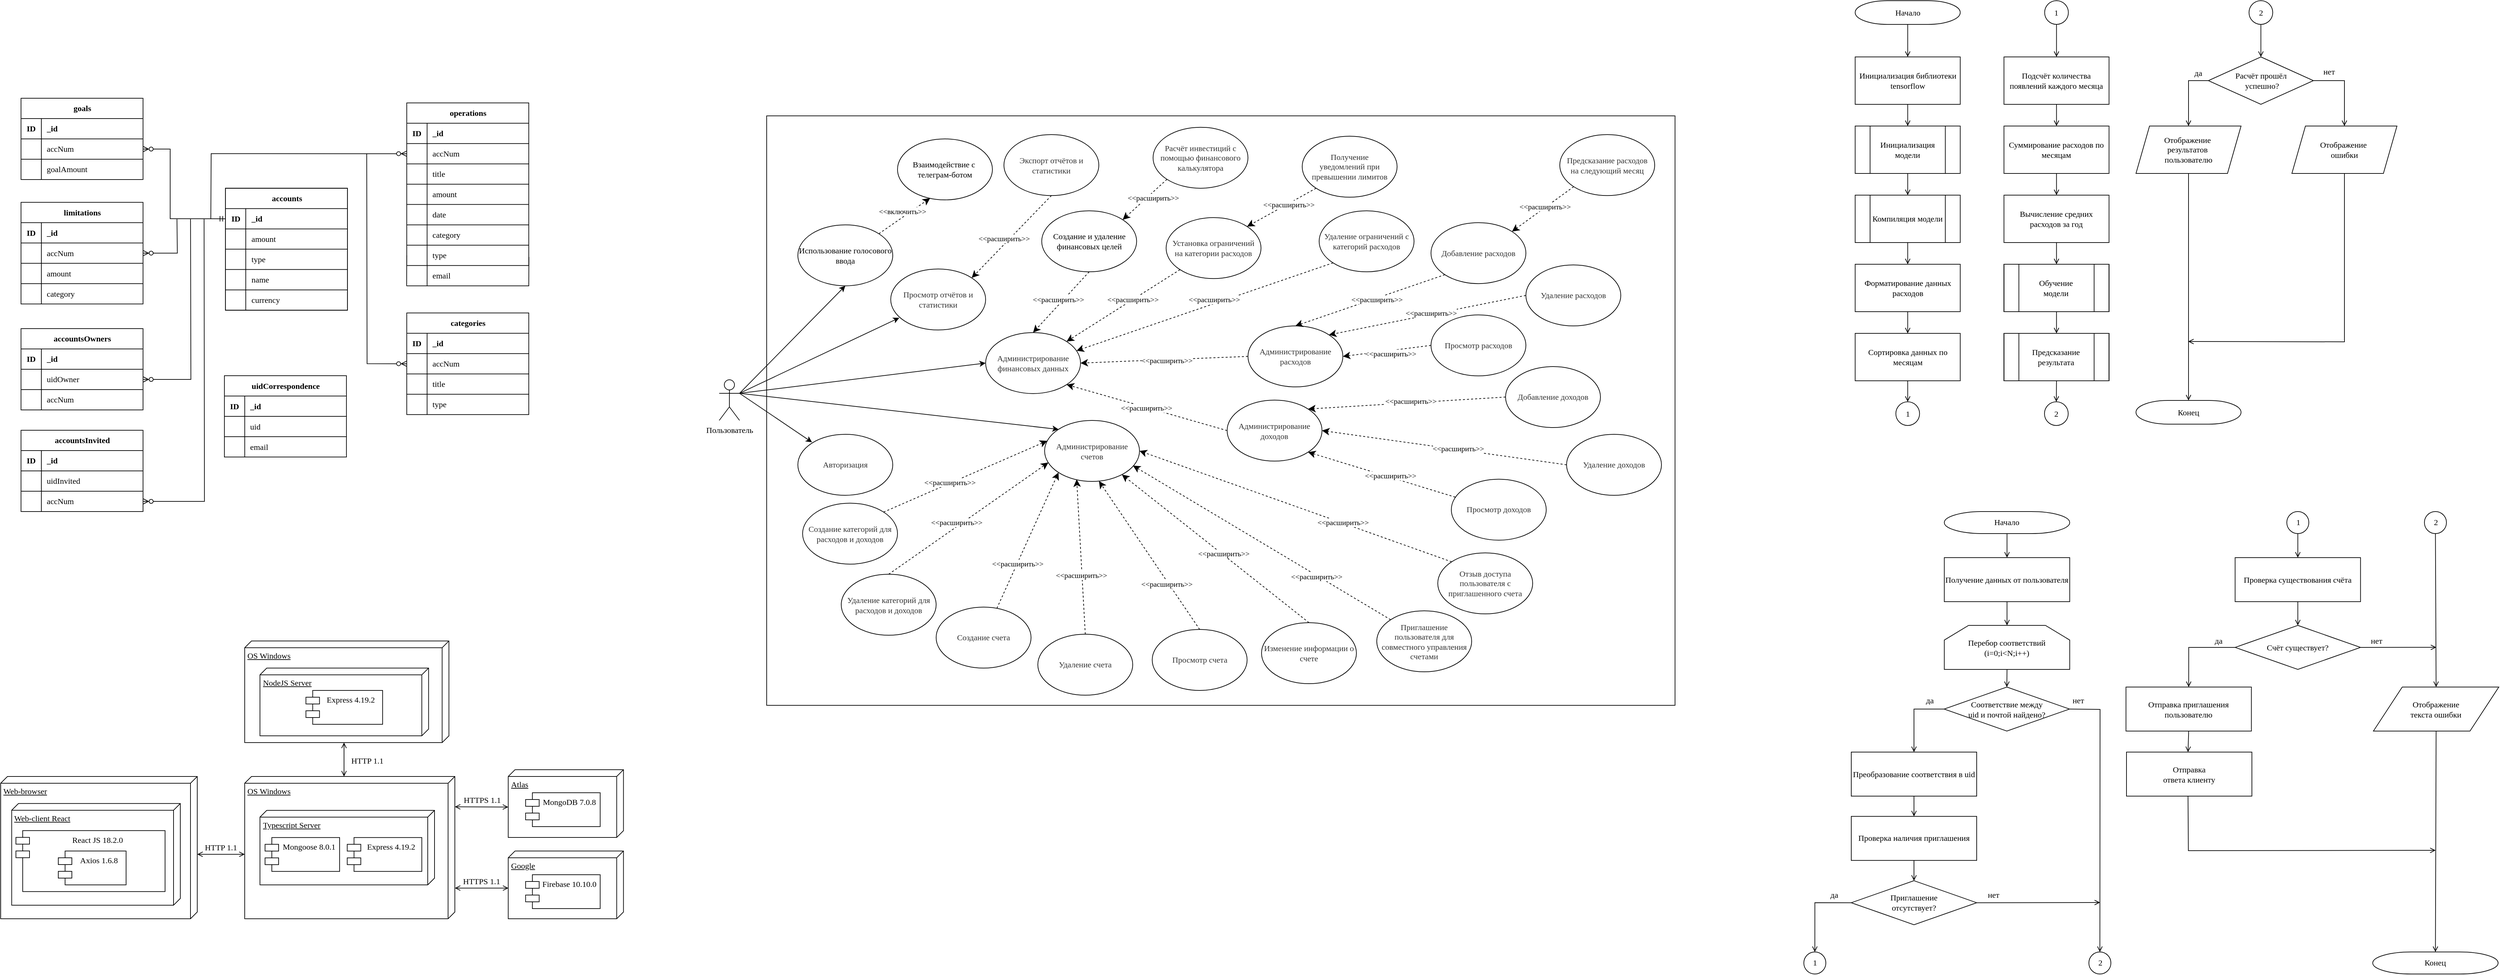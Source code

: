 <mxfile scale="1" border="0">
    <diagram name="Страница 1" id="4OyjzcHtY7BkE9w_iqKZ">
        <mxGraphModel dx="4766" dy="-936" grid="1" gridSize="10" guides="1" tooltips="1" connect="1" arrows="1" fold="1" page="1" pageScale="1" pageWidth="1169" pageHeight="1654" background="#FFFFFF" math="0" shadow="0">
            <root>
                <mxCell id="0"/>
                <mxCell id="1" parent="0"/>
                <mxCell id="1206" value="" style="rounded=0;whiteSpace=wrap;html=1;labelBackgroundColor=#FFFFFF;fontFamily=Times New Roman;fillColor=none;strokeColor=#000000;" parent="1" vertex="1">
                    <mxGeometry x="-2270" y="1880" width="1340" height="870" as="geometry"/>
                </mxCell>
                <mxCell id="zwaFIpP8v9RizRkvXMLR-777" value="Администрирование счетов" style="ellipse;whiteSpace=wrap;html=1;strokeColor=#000000;fillColor=#FFFFFF;fontColor=#333333;labelBackgroundColor=none;fontFamily=Times New Roman;" parent="1" vertex="1">
                    <mxGeometry x="-1860" y="2329.5" width="140" height="90" as="geometry"/>
                </mxCell>
                <mxCell id="zwaFIpP8v9RizRkvXMLR-778" value="Администрирование финансовых данных" style="ellipse;whiteSpace=wrap;html=1;strokeColor=#000000;fillColor=#FFFFFF;fontColor=#333333;labelBackgroundColor=none;fontFamily=Times New Roman;" parent="1" vertex="1">
                    <mxGeometry x="-1947" y="2199.84" width="140" height="90" as="geometry"/>
                </mxCell>
                <mxCell id="zwaFIpP8v9RizRkvXMLR-780" value="Просмотр отчётов и статистики" style="ellipse;whiteSpace=wrap;html=1;strokeColor=#000000;fillColor=#FFFFFF;fontColor=#333333;labelBackgroundColor=none;fontFamily=Times New Roman;" parent="1" vertex="1">
                    <mxGeometry x="-2087" y="2106.0" width="140" height="90" as="geometry"/>
                </mxCell>
                <mxCell id="zwaFIpP8v9RizRkvXMLR-781" value="Экспорт отчётов и статистики" style="ellipse;whiteSpace=wrap;html=1;strokeColor=#000000;fillColor=#FFFFFF;fontColor=#333333;labelBackgroundColor=none;fontFamily=Times New Roman;" parent="1" vertex="1">
                    <mxGeometry x="-1920" y="1907.68" width="140" height="90" as="geometry"/>
                </mxCell>
                <mxCell id="zwaFIpP8v9RizRkvXMLR-788" value="&amp;lt;&amp;lt;расширить&amp;gt;&amp;gt;" style="html=1;verticalAlign=bottom;endArrow=classic;dashed=1;endSize=8;curved=0;rounded=0;exitX=0.5;exitY=1;exitDx=0;exitDy=0;entryX=1;entryY=0;entryDx=0;entryDy=0;strokeColor=#000000;fontColor=#000000;fillColor=#f5f5f5;labelBackgroundColor=#FFFFFF;fontFamily=Times New Roman;endFill=1;" parent="1" source="zwaFIpP8v9RizRkvXMLR-781" target="zwaFIpP8v9RizRkvXMLR-780" edge="1">
                    <mxGeometry x="0.191" relative="1" as="geometry">
                        <mxPoint x="-1825" y="2223.58" as="sourcePoint"/>
                        <mxPoint x="-1745" y="2223.58" as="targetPoint"/>
                        <mxPoint as="offset"/>
                    </mxGeometry>
                </mxCell>
                <mxCell id="zwaFIpP8v9RizRkvXMLR-789" value="Создание и удаление финансовых целей" style="ellipse;whiteSpace=wrap;html=1;strokeColor=#000000;fillColor=#FFFFFF;fontColor=#000000;labelBackgroundColor=none;fontFamily=Times New Roman;" parent="1" vertex="1">
                    <mxGeometry x="-1864.25" y="2020.16" width="140" height="90" as="geometry"/>
                </mxCell>
                <mxCell id="zwaFIpP8v9RizRkvXMLR-790" value="Установка ограничений&lt;br&gt;на категории расходов" style="ellipse;whiteSpace=wrap;html=1;strokeColor=#000000;fillColor=#FFFFFF;fontColor=#333333;labelBackgroundColor=#FFFFFF;fontFamily=Times New Roman;" parent="1" vertex="1">
                    <mxGeometry x="-1680.75" y="2030.16" width="140" height="90" as="geometry"/>
                </mxCell>
                <mxCell id="zwaFIpP8v9RizRkvXMLR-791" value="Создание счета" style="ellipse;whiteSpace=wrap;html=1;strokeColor=#000000;fillColor=#FFFFFF;fontColor=#333333;labelBackgroundColor=#FFFFFF;fontFamily=Times New Roman;" parent="1" vertex="1">
                    <mxGeometry x="-2020" y="2605.0" width="140" height="90" as="geometry"/>
                </mxCell>
                <mxCell id="zwaFIpP8v9RizRkvXMLR-792" value="Просмотр счета" style="ellipse;whiteSpace=wrap;html=1;strokeColor=#000000;fillColor=#FFFFFF;fontColor=#333333;labelBackgroundColor=#FFFFFF;fontFamily=Times New Roman;" parent="1" vertex="1">
                    <mxGeometry x="-1701.25" y="2638.0" width="140" height="90" as="geometry"/>
                </mxCell>
                <mxCell id="zwaFIpP8v9RizRkvXMLR-793" value="Удаление счета" style="ellipse;whiteSpace=wrap;html=1;strokeColor=#000000;fillColor=#FFFFFF;fontColor=#333333;labelBackgroundColor=#FFFFFF;fontFamily=Times New Roman;" parent="1" vertex="1">
                    <mxGeometry x="-1870" y="2645.0" width="140" height="90" as="geometry"/>
                </mxCell>
                <mxCell id="zwaFIpP8v9RizRkvXMLR-794" value="Администрирование доходов" style="ellipse;whiteSpace=wrap;html=1;strokeColor=#000000;fillColor=#FFFFFF;fontColor=#333333;labelBackgroundColor=none;fontFamily=Times New Roman;" parent="1" vertex="1">
                    <mxGeometry x="-1590.75" y="2299.5" width="140" height="90" as="geometry"/>
                </mxCell>
                <mxCell id="zwaFIpP8v9RizRkvXMLR-795" value="Администрирование расходов" style="ellipse;whiteSpace=wrap;html=1;strokeColor=#000000;fillColor=#FFFFFF;fontColor=#333333;labelBackgroundColor=none;fontFamily=Times New Roman;" parent="1" vertex="1">
                    <mxGeometry x="-1560" y="2190" width="140" height="90" as="geometry"/>
                </mxCell>
                <mxCell id="zwaFIpP8v9RizRkvXMLR-798" value="&amp;lt;&amp;lt;расширить&amp;gt;&amp;gt;" style="html=1;verticalAlign=bottom;endArrow=classic;dashed=1;endSize=8;curved=0;rounded=0;exitX=0.5;exitY=1;exitDx=0;exitDy=0;entryX=0.5;entryY=0;entryDx=0;entryDy=0;strokeColor=#000000;fontColor=#000000;fillColor=#f5f5f5;labelBackgroundColor=#FFFFFF;fontFamily=Times New Roman;endFill=1;" parent="1" source="zwaFIpP8v9RizRkvXMLR-789" target="zwaFIpP8v9RizRkvXMLR-778" edge="1">
                    <mxGeometry x="0.109" relative="1" as="geometry">
                        <mxPoint x="-1795" y="2293.58" as="sourcePoint"/>
                        <mxPoint x="-1874.0" y="2116.42" as="targetPoint"/>
                        <mxPoint as="offset"/>
                    </mxGeometry>
                </mxCell>
                <mxCell id="zwaFIpP8v9RizRkvXMLR-799" value="&amp;lt;&amp;lt;расширить&amp;gt;&amp;gt;" style="html=1;verticalAlign=bottom;endArrow=classic;dashed=1;endSize=8;curved=0;rounded=0;exitX=0;exitY=1;exitDx=0;exitDy=0;entryX=1;entryY=0;entryDx=0;entryDy=0;strokeColor=#000000;fontColor=#000000;fillColor=#f5f5f5;labelBackgroundColor=#FFFFFF;fontFamily=Times New Roman;endFill=1;" parent="1" source="zwaFIpP8v9RizRkvXMLR-790" target="zwaFIpP8v9RizRkvXMLR-778" edge="1">
                    <mxGeometry x="-0.118" y="7" relative="1" as="geometry">
                        <mxPoint x="-1835" y="2143.58" as="sourcePoint"/>
                        <mxPoint x="-1814.0" y="2156.42" as="targetPoint"/>
                        <mxPoint as="offset"/>
                    </mxGeometry>
                </mxCell>
                <mxCell id="zwaFIpP8v9RizRkvXMLR-800" value="&amp;lt;&amp;lt;расширить&amp;gt;&amp;gt;" style="html=1;verticalAlign=bottom;endArrow=classic;dashed=1;endSize=8;curved=0;rounded=0;exitX=0;exitY=0.5;exitDx=0;exitDy=0;strokeColor=#000000;fontColor=#000000;fillColor=#f5f5f5;labelBackgroundColor=#FFFFFF;startArrow=none;entryX=1;entryY=1;entryDx=0;entryDy=0;fontFamily=Times New Roman;endFill=1;" parent="1" source="zwaFIpP8v9RizRkvXMLR-794" target="zwaFIpP8v9RizRkvXMLR-778" edge="1">
                    <mxGeometry x="-0.014" y="9" relative="1" as="geometry">
                        <mxPoint x="-1586.5" y="2255.0" as="sourcePoint"/>
                        <mxPoint x="-1916" y="2295" as="targetPoint"/>
                        <mxPoint as="offset"/>
                    </mxGeometry>
                </mxCell>
                <mxCell id="zwaFIpP8v9RizRkvXMLR-801" value="&amp;lt;&amp;lt;расширить&amp;gt;&amp;gt;" style="html=1;verticalAlign=bottom;endArrow=classic;dashed=1;endSize=8;curved=0;rounded=0;exitX=0;exitY=0.5;exitDx=0;exitDy=0;entryX=1;entryY=0.5;entryDx=0;entryDy=0;strokeColor=#000000;fontColor=#000000;fillColor=#f5f5f5;labelBackgroundColor=#FFFFFF;fontFamily=Times New Roman;endFill=1;" parent="1" source="zwaFIpP8v9RizRkvXMLR-795" target="zwaFIpP8v9RizRkvXMLR-778" edge="1">
                    <mxGeometry x="-0.025" y="10" relative="1" as="geometry">
                        <mxPoint x="-1879" y="2097.52" as="sourcePoint"/>
                        <mxPoint x="-1909" y="2192.52" as="targetPoint"/>
                        <mxPoint as="offset"/>
                    </mxGeometry>
                </mxCell>
                <mxCell id="zwaFIpP8v9RizRkvXMLR-804" value="&amp;lt;&amp;lt;расширить&amp;gt;&amp;gt;" style="html=1;verticalAlign=bottom;endArrow=classic;dashed=1;endSize=8;curved=0;rounded=0;exitX=0.5;exitY=0;exitDx=0;exitDy=0;entryX=0.338;entryY=0.967;entryDx=0;entryDy=0;strokeColor=#000000;fontColor=#000000;fillColor=#f5f5f5;labelBackgroundColor=#FFFFFF;entryPerimeter=0;fontFamily=Times New Roman;endFill=1;" parent="1" source="zwaFIpP8v9RizRkvXMLR-793" target="zwaFIpP8v9RizRkvXMLR-777" edge="1">
                    <mxGeometry x="-0.32" y="2" relative="1" as="geometry">
                        <mxPoint x="-1685" y="2374.52" as="sourcePoint"/>
                        <mxPoint x="-1889.074" y="2433.284" as="targetPoint"/>
                        <mxPoint as="offset"/>
                    </mxGeometry>
                </mxCell>
                <mxCell id="zwaFIpP8v9RizRkvXMLR-805" value="&amp;lt;&amp;lt;расширить&amp;gt;&amp;gt;" style="html=1;verticalAlign=bottom;endArrow=classic;dashed=1;endSize=8;curved=0;rounded=0;exitX=0.5;exitY=0;exitDx=0;exitDy=0;entryX=0.573;entryY=0.995;entryDx=0;entryDy=0;strokeColor=#000000;fontColor=#000000;fillColor=#f5f5f5;labelBackgroundColor=#FFFFFF;fontFamily=Times New Roman;endFill=1;entryPerimeter=0;" parent="1" source="zwaFIpP8v9RizRkvXMLR-792" target="zwaFIpP8v9RizRkvXMLR-777" edge="1">
                    <mxGeometry x="-0.43" y="8" relative="1" as="geometry">
                        <mxPoint x="-1675" y="2384.52" as="sourcePoint"/>
                        <mxPoint x="-1817" y="2345.52" as="targetPoint"/>
                        <mxPoint as="offset"/>
                    </mxGeometry>
                </mxCell>
                <mxCell id="zwaFIpP8v9RizRkvXMLR-806" value="&amp;lt;&amp;lt;расширить&amp;gt;&amp;gt;" style="html=1;verticalAlign=bottom;endArrow=classic;dashed=1;endSize=8;curved=0;rounded=0;entryX=0;entryY=1;entryDx=0;entryDy=0;strokeColor=#000000;fontColor=#000000;fillColor=#f5f5f5;labelBackgroundColor=#FFFFFF;fontFamily=Times New Roman;endFill=1;" parent="1" source="zwaFIpP8v9RizRkvXMLR-791" target="zwaFIpP8v9RizRkvXMLR-777" edge="1">
                    <mxGeometry x="-0.416" y="-4" relative="1" as="geometry">
                        <mxPoint x="-1665" y="2394.52" as="sourcePoint"/>
                        <mxPoint x="-1807" y="2355.52" as="targetPoint"/>
                        <mxPoint as="offset"/>
                    </mxGeometry>
                </mxCell>
                <mxCell id="4DV4oXm1QHEYL0zmsagV-292" value="&lt;p style=&quot;margin:0cm;mso-add-space:auto;mso-list:l0 level1 lfo1&quot; class=&quot;MsoListParagraph&quot;&gt;&lt;font&gt;Расчёт&amp;nbsp;инвестиций с помощью финансового калькулятора&lt;/font&gt;&lt;/p&gt;" style="ellipse;whiteSpace=wrap;html=1;strokeColor=#000000;fillColor=#FFFFFF;fontColor=#333333;labelBackgroundColor=none;fontFamily=Times New Roman;" parent="1" vertex="1">
                    <mxGeometry x="-1700" y="1896.82" width="140" height="90" as="geometry"/>
                </mxCell>
                <mxCell id="4DV4oXm1QHEYL0zmsagV-293" value="&amp;lt;&amp;lt;расширить&amp;gt;&amp;gt;" style="html=1;verticalAlign=bottom;endArrow=classic;dashed=1;endSize=8;curved=0;rounded=0;strokeColor=#000000;fontColor=#000000;fillColor=#f5f5f5;labelBackgroundColor=#FFFFFF;entryX=1;entryY=0;entryDx=0;entryDy=0;fontFamily=Times New Roman;endFill=1;exitX=0;exitY=1;exitDx=0;exitDy=0;" parent="1" source="4DV4oXm1QHEYL0zmsagV-292" target="zwaFIpP8v9RizRkvXMLR-789" edge="1">
                    <mxGeometry x="-0.103" y="13" relative="1" as="geometry">
                        <mxPoint x="-1679" y="1987" as="sourcePoint"/>
                        <mxPoint x="-1764" y="2055" as="targetPoint"/>
                        <mxPoint as="offset"/>
                    </mxGeometry>
                </mxCell>
                <mxCell id="QnUxKrdEzhXZA59RhuoP-133" value="Приглашение &lt;br&gt;пользователя для совместного управления счетами" style="ellipse;whiteSpace=wrap;html=1;strokeColor=#000000;fillColor=#FFFFFF;fontColor=#333333;labelBackgroundColor=none;fontFamily=Times New Roman;" parent="1" vertex="1">
                    <mxGeometry x="-1370" y="2610.5" width="140" height="90" as="geometry"/>
                </mxCell>
                <mxCell id="QnUxKrdEzhXZA59RhuoP-134" value="&amp;lt;&amp;lt;расширить&amp;gt;&amp;gt;" style="html=1;verticalAlign=bottom;endArrow=classic;dashed=1;endSize=8;curved=0;rounded=0;entryX=0.931;entryY=0.741;entryDx=0;entryDy=0;strokeColor=#000000;fontColor=#000000;fillColor=#f5f5f5;labelBackgroundColor=#FFFFFF;fontFamily=Times New Roman;endFill=1;entryPerimeter=0;exitX=0;exitY=0;exitDx=0;exitDy=0;" parent="1" source="QnUxKrdEzhXZA59RhuoP-133" target="zwaFIpP8v9RizRkvXMLR-777" edge="1">
                    <mxGeometry x="-0.45" y="9" relative="1" as="geometry">
                        <mxPoint x="-1721" y="2572.36" as="sourcePoint"/>
                        <mxPoint x="-1837" y="2435.36" as="targetPoint"/>
                        <mxPoint as="offset"/>
                    </mxGeometry>
                </mxCell>
                <mxCell id="QnUxKrdEzhXZA59RhuoP-139" value="Предсказание расходов &lt;br&gt;на следующий месяц" style="ellipse;whiteSpace=wrap;html=1;strokeColor=#000000;fillColor=#FFFFFF;fontColor=#333333;labelBackgroundColor=#FFFFFF;fontFamily=Times New Roman;" parent="1" vertex="1">
                    <mxGeometry x="-1100" y="1907.68" width="140" height="90" as="geometry"/>
                </mxCell>
                <mxCell id="0RowGHGXNwkzpHEx7Umw-3" value="&amp;lt;&amp;lt;расширить&amp;gt;&amp;gt;" style="html=1;verticalAlign=bottom;endArrow=classic;dashed=1;endSize=8;curved=0;rounded=0;exitX=0;exitY=1;exitDx=0;exitDy=0;strokeColor=#000000;fontColor=#000000;fillColor=#f5f5f5;labelBackgroundColor=#FFFFFF;fontFamily=Times New Roman;entryX=1;entryY=0;entryDx=0;entryDy=0;endFill=1;" parent="1" source="QnUxKrdEzhXZA59RhuoP-139" target="1193" edge="1">
                    <mxGeometry x="0.024" y="6" relative="1" as="geometry">
                        <mxPoint x="-1238.5" y="2520.29" as="sourcePoint"/>
                        <mxPoint x="-1270" y="1991.53" as="targetPoint"/>
                        <mxPoint as="offset"/>
                    </mxGeometry>
                </mxCell>
                <mxCell id="0RowGHGXNwkzpHEx7Umw-4" value="&amp;lt;&amp;lt;расширить&amp;gt;&amp;gt;" style="html=1;verticalAlign=bottom;endArrow=classic;dashed=1;endSize=8;curved=0;rounded=0;exitX=0;exitY=1;exitDx=0;exitDy=0;entryX=1;entryY=0;entryDx=0;entryDy=0;strokeColor=#000000;fontColor=#000000;fillColor=#f5f5f5;labelBackgroundColor=#FFFFFF;fontFamily=Times New Roman;endFill=1;" parent="1" source="0RowGHGXNwkzpHEx7Umw-5" target="zwaFIpP8v9RizRkvXMLR-790" edge="1">
                    <mxGeometry x="-0.115" y="9" relative="1" as="geometry">
                        <mxPoint x="-1450" y="2020.68" as="sourcePoint"/>
                        <mxPoint x="-1586" y="2132.16" as="targetPoint"/>
                        <mxPoint as="offset"/>
                    </mxGeometry>
                </mxCell>
                <mxCell id="0RowGHGXNwkzpHEx7Umw-5" value="Получение &lt;br&gt;уведомлений при превышении лимитов" style="ellipse;whiteSpace=wrap;html=1;strokeColor=#000000;fillColor=#FFFFFF;fontColor=#333333;labelBackgroundColor=none;fontFamily=Times New Roman;" parent="1" vertex="1">
                    <mxGeometry x="-1480" y="1910" width="140" height="90" as="geometry"/>
                </mxCell>
                <mxCell id="pb0sKGSkSXh6JWhHgG3a-1" value="Создание категорий для расходов и доходов" style="ellipse;whiteSpace=wrap;html=1;strokeColor=#000000;fillColor=#FFFFFF;fontColor=#333333;labelBackgroundColor=none;fontFamily=Times New Roman;" parent="1" vertex="1">
                    <mxGeometry x="-2217" y="2451.58" width="140" height="90" as="geometry"/>
                </mxCell>
                <mxCell id="pb0sKGSkSXh6JWhHgG3a-2" value="&amp;lt;&amp;lt;расширить&amp;gt;&amp;gt;" style="html=1;verticalAlign=bottom;endArrow=classic;dashed=1;endSize=8;curved=0;rounded=0;exitX=1;exitY=0;exitDx=0;exitDy=0;strokeColor=#000000;fontColor=#000000;fillColor=#f5f5f5;labelBackgroundColor=#FFFFFF;fontFamily=Times New Roman;entryX=0.028;entryY=0.335;entryDx=0;entryDy=0;entryPerimeter=0;endFill=1;" parent="1" source="pb0sKGSkSXh6JWhHgG3a-1" target="zwaFIpP8v9RizRkvXMLR-777" edge="1">
                    <mxGeometry x="-0.216" y="-7" relative="1" as="geometry">
                        <mxPoint x="-1730" y="2550" as="sourcePoint"/>
                        <mxPoint x="-1860" y="2370" as="targetPoint"/>
                        <mxPoint as="offset"/>
                    </mxGeometry>
                </mxCell>
                <mxCell id="5" value="Авторизация" style="ellipse;whiteSpace=wrap;html=1;strokeColor=#000000;fillColor=#FFFFFF;fontColor=#333333;labelBackgroundColor=#FFFFFF;fontFamily=Times New Roman;" parent="1" vertex="1">
                    <mxGeometry x="-2224" y="2350" width="140" height="90" as="geometry"/>
                </mxCell>
                <mxCell id="368" style="edgeStyle=none;html=1;exitX=1;exitY=0.333;exitDx=0;exitDy=0;exitPerimeter=0;labelBackgroundColor=#FFFFFF;labelBorderColor=#000000;strokeColor=#000000;fontColor=#000000;targetPerimeterSpacing=1;fontFamily=Times New Roman;" parent="1" source="zwaFIpP8v9RizRkvXMLR-772" target="zwaFIpP8v9RizRkvXMLR-780" edge="1">
                    <mxGeometry relative="1" as="geometry"/>
                </mxCell>
                <mxCell id="370" style="edgeStyle=none;html=1;exitX=1;exitY=0.333;exitDx=0;exitDy=0;exitPerimeter=0;entryX=0;entryY=0.5;entryDx=0;entryDy=0;labelBackgroundColor=#FFFFFF;labelBorderColor=#000000;strokeColor=#000000;fontColor=#000000;targetPerimeterSpacing=1;fontFamily=Times New Roman;" parent="1" source="zwaFIpP8v9RizRkvXMLR-772" target="zwaFIpP8v9RizRkvXMLR-778" edge="1">
                    <mxGeometry relative="1" as="geometry">
                        <mxPoint x="-2001.5" y="2244.84" as="targetPoint"/>
                    </mxGeometry>
                </mxCell>
                <mxCell id="371" style="edgeStyle=none;html=1;exitX=1;exitY=0.333;exitDx=0;exitDy=0;exitPerimeter=0;labelBackgroundColor=#FFFFFF;labelBorderColor=#000000;strokeColor=#000000;fontColor=#000000;targetPerimeterSpacing=1;entryX=0;entryY=0;entryDx=0;entryDy=0;fontFamily=Times New Roman;" parent="1" source="zwaFIpP8v9RizRkvXMLR-772" target="zwaFIpP8v9RizRkvXMLR-777" edge="1">
                    <mxGeometry relative="1" as="geometry">
                        <mxPoint x="-1981.976" y="2381.979" as="targetPoint"/>
                    </mxGeometry>
                </mxCell>
                <mxCell id="372" style="edgeStyle=none;html=1;exitX=1;exitY=0.333;exitDx=0;exitDy=0;exitPerimeter=0;labelBackgroundColor=#FFFFFF;labelBorderColor=#000000;strokeColor=#000000;fontColor=#000000;targetPerimeterSpacing=1;fontFamily=Times New Roman;" parent="1" source="zwaFIpP8v9RizRkvXMLR-772" target="5" edge="1">
                    <mxGeometry relative="1" as="geometry"/>
                </mxCell>
                <mxCell id="zwaFIpP8v9RizRkvXMLR-772" value="&lt;font color=&quot;#000000&quot;&gt;Пользователь&lt;/font&gt;" style="shape=umlActor;verticalLabelPosition=bottom;verticalAlign=top;html=1;outlineConnect=0;fillColor=none;labelBackgroundColor=#FFFFFF;strokeColor=#000000;fontFamily=Times New Roman;" parent="1" vertex="1">
                    <mxGeometry x="-2340" y="2269.5" width="30" height="60" as="geometry"/>
                </mxCell>
                <mxCell id="899" value="uidCorrespondence" style="shape=table;startSize=30;container=1;collapsible=1;childLayout=tableLayout;fixedRows=1;rowLines=0;fontStyle=1;align=center;resizeLast=1;html=1;fontFamily=Times New Roman;fillColor=none;strokeColor=#000000;fontColor=#000000;" parent="1" vertex="1">
                    <mxGeometry x="-3069.94" y="2263.5" width="180" height="120" as="geometry"/>
                </mxCell>
                <mxCell id="900" value="" style="shape=tableRow;horizontal=0;startSize=0;swimlaneHead=0;swimlaneBody=0;fillColor=none;collapsible=0;dropTarget=0;points=[[0,0.5],[1,0.5]];portConstraint=eastwest;top=0;left=0;right=0;bottom=1;fontFamily=Times New Roman;strokeColor=#000000;fontColor=#000000;" parent="899" vertex="1">
                    <mxGeometry y="30" width="180" height="30" as="geometry"/>
                </mxCell>
                <mxCell id="901" value="ID" style="shape=partialRectangle;connectable=0;fillColor=none;top=0;left=0;bottom=0;right=0;fontStyle=1;overflow=hidden;whiteSpace=wrap;html=1;fontFamily=Times New Roman;strokeColor=#000000;fontColor=#000000;" parent="900" vertex="1">
                    <mxGeometry width="30" height="30" as="geometry">
                        <mxRectangle width="30" height="30" as="alternateBounds"/>
                    </mxGeometry>
                </mxCell>
                <mxCell id="902" value="" style="shape=partialRectangle;connectable=0;fillColor=none;top=0;left=0;bottom=0;right=0;align=left;spacingLeft=6;fontStyle=5;overflow=hidden;whiteSpace=wrap;html=1;fontFamily=Times New Roman;strokeColor=#000000;fontColor=#000000;" parent="900" vertex="1">
                    <mxGeometry x="30" width="150" height="30" as="geometry">
                        <mxRectangle width="150" height="30" as="alternateBounds"/>
                    </mxGeometry>
                </mxCell>
                <mxCell id="903" value="" style="shape=tableRow;horizontal=0;startSize=0;swimlaneHead=0;swimlaneBody=0;fillColor=none;collapsible=0;dropTarget=0;points=[[0,0.5],[1,0.5]];portConstraint=eastwest;top=0;left=0;right=0;bottom=0;fontFamily=Times New Roman;strokeColor=#000000;fontColor=#000000;" parent="899" vertex="1">
                    <mxGeometry y="60" width="180" height="30" as="geometry"/>
                </mxCell>
                <mxCell id="904" value="" style="shape=partialRectangle;connectable=0;fillColor=none;top=0;left=0;bottom=0;right=0;editable=1;overflow=hidden;whiteSpace=wrap;html=1;fontFamily=Times New Roman;strokeColor=#000000;fontColor=#000000;" parent="903" vertex="1">
                    <mxGeometry width="30" height="30" as="geometry">
                        <mxRectangle width="30" height="30" as="alternateBounds"/>
                    </mxGeometry>
                </mxCell>
                <mxCell id="905" value="uid" style="shape=partialRectangle;connectable=0;fillColor=none;top=0;left=0;bottom=0;right=0;align=left;spacingLeft=6;overflow=hidden;whiteSpace=wrap;html=1;fontFamily=Times New Roman;strokeColor=#000000;fontColor=#000000;" parent="903" vertex="1">
                    <mxGeometry x="30" width="150" height="30" as="geometry">
                        <mxRectangle width="150" height="30" as="alternateBounds"/>
                    </mxGeometry>
                </mxCell>
                <mxCell id="906" value="" style="shape=tableRow;horizontal=0;startSize=0;swimlaneHead=0;swimlaneBody=0;fillColor=none;collapsible=0;dropTarget=0;points=[[0,0.5],[1,0.5]];portConstraint=eastwest;top=0;left=0;right=0;bottom=0;fontFamily=Times New Roman;strokeColor=#000000;fontColor=#000000;" parent="899" vertex="1">
                    <mxGeometry y="90" width="180" height="30" as="geometry"/>
                </mxCell>
                <mxCell id="907" value="" style="shape=partialRectangle;connectable=0;fillColor=none;top=0;left=0;bottom=0;right=0;editable=1;overflow=hidden;whiteSpace=wrap;html=1;fontFamily=Times New Roman;strokeColor=#000000;fontColor=#000000;" parent="906" vertex="1">
                    <mxGeometry width="30" height="30" as="geometry">
                        <mxRectangle width="30" height="30" as="alternateBounds"/>
                    </mxGeometry>
                </mxCell>
                <mxCell id="908" value="email" style="shape=partialRectangle;connectable=0;fillColor=none;top=0;left=0;bottom=0;right=0;align=left;spacingLeft=6;overflow=hidden;whiteSpace=wrap;html=1;fontFamily=Times New Roman;strokeColor=#000000;fontColor=#000000;" parent="906" vertex="1">
                    <mxGeometry x="30" width="150" height="30" as="geometry">
                        <mxRectangle width="150" height="30" as="alternateBounds"/>
                    </mxGeometry>
                </mxCell>
                <mxCell id="909" value="" style="shape=tableRow;horizontal=0;startSize=0;swimlaneHead=0;swimlaneBody=0;fillColor=none;collapsible=0;dropTarget=0;points=[[0,0.5],[1,0.5]];portConstraint=eastwest;top=0;left=0;right=0;bottom=1;fontFamily=Times New Roman;strokeColor=#000000;fontColor=#000000;" parent="1" vertex="1">
                    <mxGeometry x="-3069.94" y="2323.5" width="180" height="30" as="geometry"/>
                </mxCell>
                <mxCell id="910" value="" style="shape=tableRow;horizontal=0;startSize=0;swimlaneHead=0;swimlaneBody=0;fillColor=none;collapsible=0;dropTarget=0;points=[[0,0.5],[1,0.5]];portConstraint=eastwest;top=0;left=0;right=0;bottom=1;fontFamily=Times New Roman;strokeColor=#000000;fontColor=#000000;" parent="1" vertex="1">
                    <mxGeometry x="-3069.94" y="2353.5" width="180" height="30" as="geometry"/>
                </mxCell>
                <mxCell id="911" value="goals" style="shape=table;startSize=30;container=1;collapsible=1;childLayout=tableLayout;fixedRows=1;rowLines=0;fontStyle=1;align=center;resizeLast=1;html=1;fontFamily=Times New Roman;fillColor=none;strokeColor=#000000;fontColor=#000000;" parent="1" vertex="1">
                    <mxGeometry x="-3370" y="1854.0" width="180" height="120" as="geometry"/>
                </mxCell>
                <mxCell id="912" value="" style="shape=tableRow;horizontal=0;startSize=0;swimlaneHead=0;swimlaneBody=0;fillColor=none;collapsible=0;dropTarget=0;points=[[0,0.5],[1,0.5]];portConstraint=eastwest;top=0;left=0;right=0;bottom=1;fontFamily=Times New Roman;strokeColor=#000000;fontColor=#000000;" parent="911" vertex="1">
                    <mxGeometry y="30" width="180" height="30" as="geometry"/>
                </mxCell>
                <mxCell id="913" value="ID" style="shape=partialRectangle;connectable=0;fillColor=none;top=0;left=0;bottom=0;right=0;fontStyle=1;overflow=hidden;whiteSpace=wrap;html=1;fontFamily=Times New Roman;strokeColor=#000000;fontColor=#000000;" parent="912" vertex="1">
                    <mxGeometry width="30" height="30" as="geometry">
                        <mxRectangle width="30" height="30" as="alternateBounds"/>
                    </mxGeometry>
                </mxCell>
                <mxCell id="914" value="" style="shape=partialRectangle;connectable=0;fillColor=none;top=0;left=0;bottom=0;right=0;align=left;spacingLeft=6;fontStyle=5;overflow=hidden;whiteSpace=wrap;html=1;fontFamily=Times New Roman;strokeColor=#000000;fontColor=#000000;" parent="912" vertex="1">
                    <mxGeometry x="30" width="150" height="30" as="geometry">
                        <mxRectangle width="150" height="30" as="alternateBounds"/>
                    </mxGeometry>
                </mxCell>
                <mxCell id="915" value="" style="shape=tableRow;horizontal=0;startSize=0;swimlaneHead=0;swimlaneBody=0;fillColor=none;collapsible=0;dropTarget=0;points=[[0,0.5],[1,0.5]];portConstraint=eastwest;top=0;left=0;right=0;bottom=0;align=left;spacingLeft=6;fontStyle=5;fontFamily=Times New Roman;strokeColor=#000000;fontColor=#000000;" parent="911" vertex="1">
                    <mxGeometry y="60" width="180" height="30" as="geometry"/>
                </mxCell>
                <mxCell id="916" value="" style="shape=partialRectangle;connectable=0;fillColor=none;top=0;left=0;bottom=0;right=0;editable=1;overflow=hidden;whiteSpace=wrap;html=1;fontFamily=Times New Roman;strokeColor=#000000;fontColor=#000000;" parent="915" vertex="1">
                    <mxGeometry width="30" height="30" as="geometry">
                        <mxRectangle width="30" height="30" as="alternateBounds"/>
                    </mxGeometry>
                </mxCell>
                <mxCell id="917" value="accNum" style="shape=partialRectangle;connectable=0;fillColor=none;top=0;left=0;bottom=0;right=0;align=left;spacingLeft=6;overflow=hidden;whiteSpace=wrap;html=1;fontFamily=Times New Roman;strokeColor=#000000;fontColor=#000000;" parent="915" vertex="1">
                    <mxGeometry x="30" width="150" height="30" as="geometry">
                        <mxRectangle width="150" height="30" as="alternateBounds"/>
                    </mxGeometry>
                </mxCell>
                <mxCell id="918" value="" style="shape=tableRow;horizontal=0;startSize=0;swimlaneHead=0;swimlaneBody=0;fillColor=none;collapsible=0;dropTarget=0;points=[[0,0.5],[1,0.5]];portConstraint=eastwest;top=0;left=0;right=0;bottom=0;fontFamily=Times New Roman;strokeColor=#000000;fontColor=#000000;" parent="911" vertex="1">
                    <mxGeometry y="90" width="180" height="30" as="geometry"/>
                </mxCell>
                <mxCell id="919" value="" style="shape=partialRectangle;connectable=0;fillColor=none;top=0;left=0;bottom=0;right=0;editable=1;overflow=hidden;whiteSpace=wrap;html=1;fontFamily=Times New Roman;strokeColor=#000000;fontColor=#000000;" parent="918" vertex="1">
                    <mxGeometry width="30" height="30" as="geometry">
                        <mxRectangle width="30" height="30" as="alternateBounds"/>
                    </mxGeometry>
                </mxCell>
                <mxCell id="920" value="goalAmount" style="shape=partialRectangle;connectable=0;fillColor=none;top=0;left=0;bottom=0;right=0;align=left;spacingLeft=6;overflow=hidden;whiteSpace=wrap;html=1;fontFamily=Times New Roman;strokeColor=#000000;fontColor=#000000;" parent="918" vertex="1">
                    <mxGeometry x="30" width="150" height="30" as="geometry">
                        <mxRectangle width="150" height="30" as="alternateBounds"/>
                    </mxGeometry>
                </mxCell>
                <mxCell id="921" value="" style="shape=tableRow;horizontal=0;startSize=0;swimlaneHead=0;swimlaneBody=0;fillColor=none;collapsible=0;dropTarget=0;points=[[0,0.5],[1,0.5]];portConstraint=eastwest;top=0;left=0;right=0;bottom=1;fontFamily=Times New Roman;strokeColor=#000000;fontColor=#000000;" parent="1" vertex="1">
                    <mxGeometry x="-3370" y="1914.0" width="180" height="30" as="geometry"/>
                </mxCell>
                <mxCell id="922" value="" style="shape=tableRow;horizontal=0;startSize=0;swimlaneHead=0;swimlaneBody=0;fillColor=none;collapsible=0;dropTarget=0;points=[[0,0.5],[1,0.5]];portConstraint=eastwest;top=0;left=0;right=0;bottom=1;fontFamily=Times New Roman;strokeColor=#000000;fontColor=#000000;" parent="1" vertex="1">
                    <mxGeometry x="-3370" y="1944.0" width="180" height="30" as="geometry"/>
                </mxCell>
                <mxCell id="923" value="limitations" style="shape=table;startSize=30;container=1;collapsible=1;childLayout=tableLayout;fixedRows=1;rowLines=0;fontStyle=1;align=center;resizeLast=1;html=1;fontFamily=Times New Roman;fillColor=none;strokeColor=#000000;fontColor=#000000;" parent="1" vertex="1">
                    <mxGeometry x="-3370" y="2007.58" width="180" height="150" as="geometry"/>
                </mxCell>
                <mxCell id="924" value="" style="shape=tableRow;horizontal=0;startSize=0;swimlaneHead=0;swimlaneBody=0;fillColor=none;collapsible=0;dropTarget=0;points=[[0,0.5],[1,0.5]];portConstraint=eastwest;top=0;left=0;right=0;bottom=1;fontFamily=Times New Roman;strokeColor=#000000;fontColor=#000000;" parent="923" vertex="1">
                    <mxGeometry y="30" width="180" height="30" as="geometry"/>
                </mxCell>
                <mxCell id="925" value="ID" style="shape=partialRectangle;connectable=0;fillColor=none;top=0;left=0;bottom=0;right=0;fontStyle=1;overflow=hidden;whiteSpace=wrap;html=1;fontFamily=Times New Roman;strokeColor=#000000;fontColor=#000000;" parent="924" vertex="1">
                    <mxGeometry width="30" height="30" as="geometry">
                        <mxRectangle width="30" height="30" as="alternateBounds"/>
                    </mxGeometry>
                </mxCell>
                <mxCell id="926" value="" style="shape=partialRectangle;connectable=0;fillColor=none;top=0;left=0;bottom=0;right=0;align=left;spacingLeft=6;fontStyle=5;overflow=hidden;whiteSpace=wrap;html=1;fontFamily=Times New Roman;strokeColor=#000000;fontColor=#000000;" parent="924" vertex="1">
                    <mxGeometry x="30" width="150" height="30" as="geometry">
                        <mxRectangle width="150" height="30" as="alternateBounds"/>
                    </mxGeometry>
                </mxCell>
                <mxCell id="927" value="" style="shape=tableRow;horizontal=0;startSize=0;swimlaneHead=0;swimlaneBody=0;fillColor=none;collapsible=0;dropTarget=0;points=[[0,0.5],[1,0.5]];portConstraint=eastwest;top=0;left=0;right=0;bottom=0;align=left;spacingLeft=6;fontStyle=5;fontFamily=Times New Roman;strokeColor=#000000;fontColor=#000000;" parent="923" vertex="1">
                    <mxGeometry y="60" width="180" height="30" as="geometry"/>
                </mxCell>
                <mxCell id="928" value="" style="shape=partialRectangle;connectable=0;fillColor=none;top=0;left=0;bottom=0;right=0;editable=1;overflow=hidden;whiteSpace=wrap;html=1;fontFamily=Times New Roman;strokeColor=#000000;fontColor=#000000;" parent="927" vertex="1">
                    <mxGeometry width="30" height="30" as="geometry">
                        <mxRectangle width="30" height="30" as="alternateBounds"/>
                    </mxGeometry>
                </mxCell>
                <mxCell id="929" value="accNum" style="shape=partialRectangle;connectable=0;fillColor=none;top=0;left=0;bottom=0;right=0;align=left;spacingLeft=6;overflow=hidden;whiteSpace=wrap;html=1;fontFamily=Times New Roman;strokeColor=#000000;fontColor=#000000;" parent="927" vertex="1">
                    <mxGeometry x="30" width="150" height="30" as="geometry">
                        <mxRectangle width="150" height="30" as="alternateBounds"/>
                    </mxGeometry>
                </mxCell>
                <mxCell id="930" value="" style="shape=tableRow;horizontal=0;startSize=0;swimlaneHead=0;swimlaneBody=0;fillColor=none;collapsible=0;dropTarget=0;points=[[0,0.5],[1,0.5]];portConstraint=eastwest;top=0;left=0;right=0;bottom=0;fontFamily=Times New Roman;strokeColor=#000000;fontColor=#000000;" parent="923" vertex="1">
                    <mxGeometry y="90" width="180" height="30" as="geometry"/>
                </mxCell>
                <mxCell id="931" value="" style="shape=partialRectangle;connectable=0;fillColor=none;top=0;left=0;bottom=0;right=0;editable=1;overflow=hidden;whiteSpace=wrap;html=1;fontFamily=Times New Roman;strokeColor=#000000;fontColor=#000000;" parent="930" vertex="1">
                    <mxGeometry width="30" height="30" as="geometry">
                        <mxRectangle width="30" height="30" as="alternateBounds"/>
                    </mxGeometry>
                </mxCell>
                <mxCell id="932" value="amount" style="shape=partialRectangle;connectable=0;fillColor=none;top=0;left=0;bottom=0;right=0;align=left;spacingLeft=6;overflow=hidden;whiteSpace=wrap;html=1;fontFamily=Times New Roman;strokeColor=#000000;fontColor=#000000;" parent="930" vertex="1">
                    <mxGeometry x="30" width="150" height="30" as="geometry">
                        <mxRectangle width="150" height="30" as="alternateBounds"/>
                    </mxGeometry>
                </mxCell>
                <mxCell id="933" value="" style="shape=tableRow;horizontal=0;startSize=0;swimlaneHead=0;swimlaneBody=0;fillColor=none;collapsible=0;dropTarget=0;points=[[0,0.5],[1,0.5]];portConstraint=eastwest;top=0;left=0;right=0;bottom=0;fontFamily=Times New Roman;strokeColor=#000000;fontColor=#000000;" parent="923" vertex="1">
                    <mxGeometry y="120" width="180" height="30" as="geometry"/>
                </mxCell>
                <mxCell id="934" value="" style="shape=partialRectangle;connectable=0;fillColor=none;top=0;left=0;bottom=0;right=0;editable=1;overflow=hidden;whiteSpace=wrap;html=1;fontFamily=Times New Roman;strokeColor=#000000;fontColor=#000000;" parent="933" vertex="1">
                    <mxGeometry width="30" height="30" as="geometry">
                        <mxRectangle width="30" height="30" as="alternateBounds"/>
                    </mxGeometry>
                </mxCell>
                <mxCell id="935" value="category" style="shape=partialRectangle;connectable=0;fillColor=none;top=0;left=0;bottom=0;right=0;align=left;spacingLeft=6;overflow=hidden;whiteSpace=wrap;html=1;fontFamily=Times New Roman;strokeColor=#000000;fontColor=#000000;" parent="933" vertex="1">
                    <mxGeometry x="30" width="150" height="30" as="geometry">
                        <mxRectangle width="150" height="30" as="alternateBounds"/>
                    </mxGeometry>
                </mxCell>
                <mxCell id="936" value="" style="shape=tableRow;horizontal=0;startSize=0;swimlaneHead=0;swimlaneBody=0;fillColor=none;collapsible=0;dropTarget=0;points=[[0,0.5],[1,0.5]];portConstraint=eastwest;top=0;left=0;right=0;bottom=1;fontFamily=Times New Roman;strokeColor=#000000;fontColor=#000000;" parent="1" vertex="1">
                    <mxGeometry x="-3370" y="2067.58" width="180" height="30" as="geometry"/>
                </mxCell>
                <mxCell id="937" value="" style="shape=tableRow;horizontal=0;startSize=0;swimlaneHead=0;swimlaneBody=0;fillColor=none;collapsible=0;dropTarget=0;points=[[0,0.5],[1,0.5]];portConstraint=eastwest;top=0;left=0;right=0;bottom=1;fontFamily=Times New Roman;strokeColor=#000000;fontColor=#000000;" parent="1" vertex="1">
                    <mxGeometry x="-3370" y="2097.58" width="180" height="30" as="geometry"/>
                </mxCell>
                <mxCell id="938" value="&lt;b&gt;_id&lt;/b&gt;" style="shape=partialRectangle;connectable=0;fillColor=none;top=0;left=0;bottom=0;right=0;align=left;spacingLeft=6;overflow=hidden;whiteSpace=wrap;html=1;fontFamily=Times New Roman;strokeColor=#000000;fontColor=#000000;" parent="1" vertex="1">
                    <mxGeometry x="-3340" y="1884.0" width="150" height="30" as="geometry">
                        <mxRectangle width="150" height="30" as="alternateBounds"/>
                    </mxGeometry>
                </mxCell>
                <mxCell id="939" value="&lt;b&gt;_id&lt;/b&gt;" style="shape=partialRectangle;connectable=0;fillColor=none;top=0;left=0;bottom=0;right=0;align=left;spacingLeft=6;overflow=hidden;whiteSpace=wrap;html=1;fontFamily=Times New Roman;strokeColor=#000000;fontColor=#000000;" parent="1" vertex="1">
                    <mxGeometry x="-3039.94" y="2293.5" width="150" height="30" as="geometry">
                        <mxRectangle width="150" height="30" as="alternateBounds"/>
                    </mxGeometry>
                </mxCell>
                <mxCell id="940" value="&lt;b&gt;_id&lt;/b&gt;" style="shape=partialRectangle;connectable=0;fillColor=none;top=0;left=0;bottom=0;right=0;align=left;spacingLeft=6;overflow=hidden;whiteSpace=wrap;html=1;fontFamily=Times New Roman;strokeColor=#000000;fontColor=#000000;" parent="1" vertex="1">
                    <mxGeometry x="-3340" y="2037.58" width="150" height="30" as="geometry">
                        <mxRectangle width="150" height="30" as="alternateBounds"/>
                    </mxGeometry>
                </mxCell>
                <mxCell id="941" value="operations" style="shape=table;startSize=30;container=1;collapsible=1;childLayout=tableLayout;fixedRows=1;rowLines=0;fontStyle=1;align=center;resizeLast=1;html=1;fontFamily=Times New Roman;fillColor=none;strokeColor=#000000;fontColor=#000000;" parent="1" vertex="1">
                    <mxGeometry x="-2800.94" y="1860.82" width="180" height="240" as="geometry"/>
                </mxCell>
                <mxCell id="942" value="" style="shape=tableRow;horizontal=0;startSize=0;swimlaneHead=0;swimlaneBody=0;fillColor=none;collapsible=0;dropTarget=0;points=[[0,0.5],[1,0.5]];portConstraint=eastwest;top=0;left=0;right=0;bottom=1;fontFamily=Times New Roman;strokeColor=#000000;fontColor=#000000;" parent="941" vertex="1">
                    <mxGeometry y="30" width="180" height="30" as="geometry"/>
                </mxCell>
                <mxCell id="943" value="ID" style="shape=partialRectangle;connectable=0;fillColor=none;top=0;left=0;bottom=0;right=0;fontStyle=1;overflow=hidden;whiteSpace=wrap;html=1;fontFamily=Times New Roman;strokeColor=#000000;fontColor=#000000;" parent="942" vertex="1">
                    <mxGeometry width="30" height="30" as="geometry">
                        <mxRectangle width="30" height="30" as="alternateBounds"/>
                    </mxGeometry>
                </mxCell>
                <mxCell id="944" value="" style="shape=partialRectangle;connectable=0;fillColor=none;top=0;left=0;bottom=0;right=0;align=left;spacingLeft=6;fontStyle=5;overflow=hidden;whiteSpace=wrap;html=1;fontFamily=Times New Roman;strokeColor=#000000;fontColor=#000000;" parent="942" vertex="1">
                    <mxGeometry x="30" width="150" height="30" as="geometry">
                        <mxRectangle width="150" height="30" as="alternateBounds"/>
                    </mxGeometry>
                </mxCell>
                <mxCell id="945" value="" style="shape=tableRow;horizontal=0;startSize=0;swimlaneHead=0;swimlaneBody=0;fillColor=none;collapsible=0;dropTarget=0;points=[[0,0.5],[1,0.5]];portConstraint=eastwest;top=0;left=0;right=0;bottom=0;align=left;spacingLeft=6;fontStyle=5;fontFamily=Times New Roman;strokeColor=#000000;fontColor=#000000;" parent="941" vertex="1">
                    <mxGeometry y="60" width="180" height="30" as="geometry"/>
                </mxCell>
                <mxCell id="946" value="" style="shape=partialRectangle;connectable=0;fillColor=none;top=0;left=0;bottom=0;right=0;editable=1;overflow=hidden;whiteSpace=wrap;html=1;fontFamily=Times New Roman;strokeColor=#000000;fontColor=#000000;" parent="945" vertex="1">
                    <mxGeometry width="30" height="30" as="geometry">
                        <mxRectangle width="30" height="30" as="alternateBounds"/>
                    </mxGeometry>
                </mxCell>
                <mxCell id="947" value="accNum" style="shape=partialRectangle;connectable=0;fillColor=none;top=0;left=0;bottom=0;right=0;align=left;spacingLeft=6;overflow=hidden;whiteSpace=wrap;html=1;fontFamily=Times New Roman;strokeColor=#000000;fontColor=#000000;" parent="945" vertex="1">
                    <mxGeometry x="30" width="150" height="30" as="geometry">
                        <mxRectangle width="150" height="30" as="alternateBounds"/>
                    </mxGeometry>
                </mxCell>
                <mxCell id="948" value="" style="shape=tableRow;horizontal=0;startSize=0;swimlaneHead=0;swimlaneBody=0;fillColor=none;collapsible=0;dropTarget=0;points=[[0,0.5],[1,0.5]];portConstraint=eastwest;top=0;left=0;right=0;bottom=0;fontFamily=Times New Roman;strokeColor=#000000;fontColor=#000000;" parent="941" vertex="1">
                    <mxGeometry y="90" width="180" height="30" as="geometry"/>
                </mxCell>
                <mxCell id="949" value="" style="shape=partialRectangle;connectable=0;fillColor=none;top=0;left=0;bottom=0;right=0;editable=1;overflow=hidden;whiteSpace=wrap;html=1;fontFamily=Times New Roman;strokeColor=#000000;fontColor=#000000;" parent="948" vertex="1">
                    <mxGeometry width="30" height="30" as="geometry">
                        <mxRectangle width="30" height="30" as="alternateBounds"/>
                    </mxGeometry>
                </mxCell>
                <mxCell id="950" value="title" style="shape=partialRectangle;connectable=0;fillColor=none;top=0;left=0;bottom=0;right=0;align=left;spacingLeft=6;overflow=hidden;whiteSpace=wrap;html=1;fontFamily=Times New Roman;strokeColor=#000000;fontColor=#000000;" parent="948" vertex="1">
                    <mxGeometry x="30" width="150" height="30" as="geometry">
                        <mxRectangle width="150" height="30" as="alternateBounds"/>
                    </mxGeometry>
                </mxCell>
                <mxCell id="951" value="" style="shape=tableRow;horizontal=0;startSize=0;swimlaneHead=0;swimlaneBody=0;fillColor=none;collapsible=0;dropTarget=0;points=[[0,0.5],[1,0.5]];portConstraint=eastwest;top=0;left=0;right=0;bottom=0;fontFamily=Times New Roman;strokeColor=#000000;fontColor=#000000;" parent="941" vertex="1">
                    <mxGeometry y="120" width="180" height="30" as="geometry"/>
                </mxCell>
                <mxCell id="952" value="" style="shape=partialRectangle;connectable=0;fillColor=none;top=0;left=0;bottom=0;right=0;editable=1;overflow=hidden;whiteSpace=wrap;html=1;fontFamily=Times New Roman;strokeColor=#000000;fontColor=#000000;" parent="951" vertex="1">
                    <mxGeometry width="30" height="30" as="geometry">
                        <mxRectangle width="30" height="30" as="alternateBounds"/>
                    </mxGeometry>
                </mxCell>
                <mxCell id="953" value="amount" style="shape=partialRectangle;connectable=0;fillColor=none;top=0;left=0;bottom=0;right=0;align=left;spacingLeft=6;overflow=hidden;whiteSpace=wrap;html=1;fontFamily=Times New Roman;strokeColor=#000000;fontColor=#000000;" parent="951" vertex="1">
                    <mxGeometry x="30" width="150" height="30" as="geometry">
                        <mxRectangle width="150" height="30" as="alternateBounds"/>
                    </mxGeometry>
                </mxCell>
                <mxCell id="954" value="" style="shape=tableRow;horizontal=0;startSize=0;swimlaneHead=0;swimlaneBody=0;fillColor=none;collapsible=0;dropTarget=0;points=[[0,0.5],[1,0.5]];portConstraint=eastwest;top=0;left=0;right=0;bottom=0;fontFamily=Times New Roman;strokeColor=#000000;fontColor=#000000;" parent="941" vertex="1">
                    <mxGeometry y="150" width="180" height="30" as="geometry"/>
                </mxCell>
                <mxCell id="955" value="" style="shape=partialRectangle;connectable=0;fillColor=none;top=0;left=0;bottom=0;right=0;editable=1;overflow=hidden;whiteSpace=wrap;html=1;fontFamily=Times New Roman;strokeColor=#000000;fontColor=#000000;" parent="954" vertex="1">
                    <mxGeometry width="30" height="30" as="geometry">
                        <mxRectangle width="30" height="30" as="alternateBounds"/>
                    </mxGeometry>
                </mxCell>
                <mxCell id="956" value="date" style="shape=partialRectangle;connectable=0;fillColor=none;top=0;left=0;bottom=0;right=0;align=left;spacingLeft=6;overflow=hidden;whiteSpace=wrap;html=1;fontFamily=Times New Roman;strokeColor=#000000;fontColor=#000000;" parent="954" vertex="1">
                    <mxGeometry x="30" width="150" height="30" as="geometry">
                        <mxRectangle width="150" height="30" as="alternateBounds"/>
                    </mxGeometry>
                </mxCell>
                <mxCell id="957" value="" style="endArrow=none;html=1;rounded=0;exitX=-0.003;exitY=-0.001;exitDx=0;exitDy=0;exitPerimeter=0;entryX=0.997;entryY=-0.001;entryDx=0;entryDy=0;entryPerimeter=0;fontFamily=Times New Roman;fontColor=#000000;fillColor=none;strokeColor=#000000;" parent="941" source="954" target="954" edge="1">
                    <mxGeometry width="50" height="50" relative="1" as="geometry">
                        <mxPoint x="82.5" y="190" as="sourcePoint"/>
                        <mxPoint x="132.5" y="140" as="targetPoint"/>
                    </mxGeometry>
                </mxCell>
                <mxCell id="958" value="" style="shape=tableRow;horizontal=0;startSize=0;swimlaneHead=0;swimlaneBody=0;fillColor=none;collapsible=0;dropTarget=0;points=[[0,0.5],[1,0.5]];portConstraint=eastwest;top=0;left=0;right=0;bottom=0;fontFamily=Times New Roman;strokeColor=#000000;fontColor=#000000;" parent="941" vertex="1">
                    <mxGeometry y="180" width="180" height="30" as="geometry"/>
                </mxCell>
                <mxCell id="959" value="" style="shape=partialRectangle;connectable=0;fillColor=none;top=0;left=0;bottom=0;right=0;editable=1;overflow=hidden;whiteSpace=wrap;html=1;fontFamily=Times New Roman;strokeColor=#000000;fontColor=#000000;" parent="958" vertex="1">
                    <mxGeometry width="30" height="30" as="geometry">
                        <mxRectangle width="30" height="30" as="alternateBounds"/>
                    </mxGeometry>
                </mxCell>
                <mxCell id="960" value="category" style="shape=partialRectangle;connectable=0;fillColor=none;top=0;left=0;bottom=0;right=0;align=left;spacingLeft=6;overflow=hidden;whiteSpace=wrap;html=1;fontFamily=Times New Roman;strokeColor=#000000;fontColor=#000000;" parent="958" vertex="1">
                    <mxGeometry x="30" width="150" height="30" as="geometry">
                        <mxRectangle width="150" height="30" as="alternateBounds"/>
                    </mxGeometry>
                </mxCell>
                <mxCell id="961" value="" style="shape=tableRow;horizontal=0;startSize=0;swimlaneHead=0;swimlaneBody=0;fillColor=none;collapsible=0;dropTarget=0;points=[[0,0.5],[1,0.5]];portConstraint=eastwest;top=0;left=0;right=0;bottom=0;fontFamily=Times New Roman;strokeColor=#000000;fontColor=#000000;" parent="941" vertex="1">
                    <mxGeometry y="210" width="180" height="30" as="geometry"/>
                </mxCell>
                <mxCell id="962" value="" style="shape=partialRectangle;connectable=0;fillColor=none;top=0;left=0;bottom=0;right=0;editable=1;overflow=hidden;whiteSpace=wrap;html=1;fontFamily=Times New Roman;strokeColor=#000000;fontColor=#000000;" parent="961" vertex="1">
                    <mxGeometry width="30" height="30" as="geometry">
                        <mxRectangle width="30" height="30" as="alternateBounds"/>
                    </mxGeometry>
                </mxCell>
                <mxCell id="963" value="type" style="shape=partialRectangle;connectable=0;fillColor=none;top=0;left=0;bottom=0;right=0;align=left;spacingLeft=6;overflow=hidden;whiteSpace=wrap;html=1;fontFamily=Times New Roman;strokeColor=#000000;fontColor=#000000;" parent="961" vertex="1">
                    <mxGeometry x="30" width="150" height="30" as="geometry">
                        <mxRectangle width="150" height="30" as="alternateBounds"/>
                    </mxGeometry>
                </mxCell>
                <mxCell id="964" value="" style="shape=tableRow;horizontal=0;startSize=0;swimlaneHead=0;swimlaneBody=0;fillColor=none;collapsible=0;dropTarget=0;points=[[0,0.5],[1,0.5]];portConstraint=eastwest;top=0;left=0;right=0;bottom=1;fontFamily=Times New Roman;strokeColor=#000000;fontColor=#000000;" parent="1" vertex="1">
                    <mxGeometry x="-2800.94" y="1920.82" width="180" height="30" as="geometry"/>
                </mxCell>
                <mxCell id="965" value="" style="shape=tableRow;horizontal=0;startSize=0;swimlaneHead=0;swimlaneBody=0;fillColor=none;collapsible=0;dropTarget=0;points=[[0,0.5],[1,0.5]];portConstraint=eastwest;top=0;left=0;right=0;bottom=1;fontFamily=Times New Roman;strokeColor=#000000;fontColor=#000000;" parent="1" vertex="1">
                    <mxGeometry x="-2800.94" y="1950.82" width="180" height="30" as="geometry"/>
                </mxCell>
                <mxCell id="966" value="&lt;b&gt;_id&lt;/b&gt;" style="shape=partialRectangle;connectable=0;fillColor=none;top=0;left=0;bottom=0;right=0;align=left;spacingLeft=6;overflow=hidden;whiteSpace=wrap;html=1;fontFamily=Times New Roman;strokeColor=#000000;fontColor=#000000;" parent="1" vertex="1">
                    <mxGeometry x="-2770.94" y="1890.82" width="150" height="30" as="geometry">
                        <mxRectangle width="150" height="30" as="alternateBounds"/>
                    </mxGeometry>
                </mxCell>
                <mxCell id="967" value="" style="endArrow=none;html=1;rounded=0;exitX=-0.003;exitY=-0.001;exitDx=0;exitDy=0;exitPerimeter=0;entryX=0.997;entryY=-0.001;entryDx=0;entryDy=0;entryPerimeter=0;fontFamily=Times New Roman;fontColor=#000000;fillColor=none;strokeColor=#000000;" parent="1" edge="1">
                    <mxGeometry width="50" height="50" relative="1" as="geometry">
                        <mxPoint x="-2800.94" y="2040.82" as="sourcePoint"/>
                        <mxPoint x="-2620.94" y="2040.82" as="targetPoint"/>
                    </mxGeometry>
                </mxCell>
                <mxCell id="968" value="" style="endArrow=none;html=1;rounded=0;exitX=-0.003;exitY=-0.001;exitDx=0;exitDy=0;exitPerimeter=0;entryX=0.997;entryY=-0.001;entryDx=0;entryDy=0;entryPerimeter=0;fontFamily=Times New Roman;fontColor=#000000;fillColor=none;strokeColor=#000000;" parent="1" edge="1">
                    <mxGeometry width="50" height="50" relative="1" as="geometry">
                        <mxPoint x="-2800.94" y="2070.82" as="sourcePoint"/>
                        <mxPoint x="-2620.94" y="2070.82" as="targetPoint"/>
                    </mxGeometry>
                </mxCell>
                <mxCell id="969" value="categories" style="shape=table;startSize=30;container=1;collapsible=1;childLayout=tableLayout;fixedRows=1;rowLines=0;fontStyle=1;align=center;resizeLast=1;html=1;fontFamily=Times New Roman;fillColor=none;strokeColor=#000000;fontColor=#000000;" parent="1" vertex="1">
                    <mxGeometry x="-2800.94" y="2170.82" width="180" height="150" as="geometry"/>
                </mxCell>
                <mxCell id="970" value="" style="shape=tableRow;horizontal=0;startSize=0;swimlaneHead=0;swimlaneBody=0;fillColor=none;collapsible=0;dropTarget=0;points=[[0,0.5],[1,0.5]];portConstraint=eastwest;top=0;left=0;right=0;bottom=1;fontFamily=Times New Roman;strokeColor=#000000;fontColor=#000000;" parent="969" vertex="1">
                    <mxGeometry y="30" width="180" height="30" as="geometry"/>
                </mxCell>
                <mxCell id="971" value="ID" style="shape=partialRectangle;connectable=0;fillColor=none;top=0;left=0;bottom=0;right=0;fontStyle=1;overflow=hidden;whiteSpace=wrap;html=1;fontFamily=Times New Roman;strokeColor=#000000;fontColor=#000000;" parent="970" vertex="1">
                    <mxGeometry width="30" height="30" as="geometry">
                        <mxRectangle width="30" height="30" as="alternateBounds"/>
                    </mxGeometry>
                </mxCell>
                <mxCell id="972" value="" style="shape=partialRectangle;connectable=0;fillColor=none;top=0;left=0;bottom=0;right=0;align=left;spacingLeft=6;fontStyle=5;overflow=hidden;whiteSpace=wrap;html=1;fontFamily=Times New Roman;strokeColor=#000000;fontColor=#000000;" parent="970" vertex="1">
                    <mxGeometry x="30" width="150" height="30" as="geometry">
                        <mxRectangle width="150" height="30" as="alternateBounds"/>
                    </mxGeometry>
                </mxCell>
                <mxCell id="973" value="" style="shape=tableRow;horizontal=0;startSize=0;swimlaneHead=0;swimlaneBody=0;fillColor=none;collapsible=0;dropTarget=0;points=[[0,0.5],[1,0.5]];portConstraint=eastwest;top=0;left=0;right=0;bottom=0;align=left;spacingLeft=6;fontStyle=5;fontFamily=Times New Roman;strokeColor=#000000;fontColor=#000000;" parent="969" vertex="1">
                    <mxGeometry y="60" width="180" height="30" as="geometry"/>
                </mxCell>
                <mxCell id="974" value="" style="shape=partialRectangle;connectable=0;fillColor=none;top=0;left=0;bottom=0;right=0;editable=1;overflow=hidden;whiteSpace=wrap;html=1;fontFamily=Times New Roman;strokeColor=#000000;fontColor=#000000;" parent="973" vertex="1">
                    <mxGeometry width="30" height="30" as="geometry">
                        <mxRectangle width="30" height="30" as="alternateBounds"/>
                    </mxGeometry>
                </mxCell>
                <mxCell id="975" value="accNum" style="shape=partialRectangle;connectable=0;fillColor=none;top=0;left=0;bottom=0;right=0;align=left;spacingLeft=6;overflow=hidden;whiteSpace=wrap;html=1;fontFamily=Times New Roman;strokeColor=#000000;fontColor=#000000;" parent="973" vertex="1">
                    <mxGeometry x="30" width="150" height="30" as="geometry">
                        <mxRectangle width="150" height="30" as="alternateBounds"/>
                    </mxGeometry>
                </mxCell>
                <mxCell id="976" value="" style="shape=tableRow;horizontal=0;startSize=0;swimlaneHead=0;swimlaneBody=0;fillColor=none;collapsible=0;dropTarget=0;points=[[0,0.5],[1,0.5]];portConstraint=eastwest;top=0;left=0;right=0;bottom=0;fontFamily=Times New Roman;strokeColor=#000000;fontColor=#000000;" parent="969" vertex="1">
                    <mxGeometry y="90" width="180" height="30" as="geometry"/>
                </mxCell>
                <mxCell id="977" value="" style="shape=partialRectangle;connectable=0;fillColor=none;top=0;left=0;bottom=0;right=0;editable=1;overflow=hidden;whiteSpace=wrap;html=1;fontFamily=Times New Roman;strokeColor=#000000;fontColor=#000000;" parent="976" vertex="1">
                    <mxGeometry width="30" height="30" as="geometry">
                        <mxRectangle width="30" height="30" as="alternateBounds"/>
                    </mxGeometry>
                </mxCell>
                <mxCell id="978" value="title" style="shape=partialRectangle;connectable=0;fillColor=none;top=0;left=0;bottom=0;right=0;align=left;spacingLeft=6;overflow=hidden;whiteSpace=wrap;html=1;fontFamily=Times New Roman;strokeColor=#000000;fontColor=#000000;" parent="976" vertex="1">
                    <mxGeometry x="30" width="150" height="30" as="geometry">
                        <mxRectangle width="150" height="30" as="alternateBounds"/>
                    </mxGeometry>
                </mxCell>
                <mxCell id="979" value="" style="shape=tableRow;horizontal=0;startSize=0;swimlaneHead=0;swimlaneBody=0;fillColor=none;collapsible=0;dropTarget=0;points=[[0,0.5],[1,0.5]];portConstraint=eastwest;top=0;left=0;right=0;bottom=0;fontFamily=Times New Roman;strokeColor=#000000;fontColor=#000000;" parent="969" vertex="1">
                    <mxGeometry y="120" width="180" height="30" as="geometry"/>
                </mxCell>
                <mxCell id="980" value="" style="shape=partialRectangle;connectable=0;fillColor=none;top=0;left=0;bottom=0;right=0;editable=1;overflow=hidden;whiteSpace=wrap;html=1;fontFamily=Times New Roman;strokeColor=#000000;fontColor=#000000;" parent="979" vertex="1">
                    <mxGeometry width="30" height="30" as="geometry">
                        <mxRectangle width="30" height="30" as="alternateBounds"/>
                    </mxGeometry>
                </mxCell>
                <mxCell id="981" value="type" style="shape=partialRectangle;connectable=0;fillColor=none;top=0;left=0;bottom=0;right=0;align=left;spacingLeft=6;overflow=hidden;whiteSpace=wrap;html=1;fontFamily=Times New Roman;strokeColor=#000000;fontColor=#000000;" parent="979" vertex="1">
                    <mxGeometry x="30" width="150" height="30" as="geometry">
                        <mxRectangle width="150" height="30" as="alternateBounds"/>
                    </mxGeometry>
                </mxCell>
                <mxCell id="982" value="" style="shape=tableRow;horizontal=0;startSize=0;swimlaneHead=0;swimlaneBody=0;fillColor=none;collapsible=0;dropTarget=0;points=[[0,0.5],[1,0.5]];portConstraint=eastwest;top=0;left=0;right=0;bottom=1;fontFamily=Times New Roman;strokeColor=#000000;fontColor=#000000;" parent="1" vertex="1">
                    <mxGeometry x="-2800.94" y="2230.82" width="180" height="30" as="geometry"/>
                </mxCell>
                <mxCell id="983" value="" style="shape=tableRow;horizontal=0;startSize=0;swimlaneHead=0;swimlaneBody=0;fillColor=none;collapsible=0;dropTarget=0;points=[[0,0.5],[1,0.5]];portConstraint=eastwest;top=0;left=0;right=0;bottom=1;fontFamily=Times New Roman;strokeColor=#000000;fontColor=#000000;" parent="1" vertex="1">
                    <mxGeometry x="-2800.94" y="2260.82" width="180" height="30" as="geometry"/>
                </mxCell>
                <mxCell id="984" value="&lt;b&gt;_id&lt;/b&gt;" style="shape=partialRectangle;connectable=0;fillColor=none;top=0;left=0;bottom=0;right=0;align=left;spacingLeft=6;overflow=hidden;whiteSpace=wrap;html=1;fontFamily=Times New Roman;strokeColor=#000000;fontColor=#000000;" parent="1" vertex="1">
                    <mxGeometry x="-2770.94" y="2200.82" width="150" height="30" as="geometry">
                        <mxRectangle width="150" height="30" as="alternateBounds"/>
                    </mxGeometry>
                </mxCell>
                <mxCell id="985" value="accountsOwners" style="shape=table;startSize=30;container=1;collapsible=1;childLayout=tableLayout;fixedRows=1;rowLines=0;fontStyle=1;align=center;resizeLast=1;html=1;fontFamily=Times New Roman;fillColor=none;strokeColor=#000000;fontColor=#000000;" parent="1" vertex="1">
                    <mxGeometry x="-3370" y="2194" width="180" height="120" as="geometry"/>
                </mxCell>
                <mxCell id="986" value="" style="shape=tableRow;horizontal=0;startSize=0;swimlaneHead=0;swimlaneBody=0;fillColor=none;collapsible=0;dropTarget=0;points=[[0,0.5],[1,0.5]];portConstraint=eastwest;top=0;left=0;right=0;bottom=1;fontFamily=Times New Roman;strokeColor=#000000;fontColor=#000000;" parent="985" vertex="1">
                    <mxGeometry y="30" width="180" height="30" as="geometry"/>
                </mxCell>
                <mxCell id="987" value="ID" style="shape=partialRectangle;connectable=0;fillColor=none;top=0;left=0;bottom=0;right=0;fontStyle=1;overflow=hidden;whiteSpace=wrap;html=1;fontFamily=Times New Roman;strokeColor=#000000;fontColor=#000000;" parent="986" vertex="1">
                    <mxGeometry width="30" height="30" as="geometry">
                        <mxRectangle width="30" height="30" as="alternateBounds"/>
                    </mxGeometry>
                </mxCell>
                <mxCell id="988" value="" style="shape=partialRectangle;connectable=0;fillColor=none;top=0;left=0;bottom=0;right=0;align=left;spacingLeft=6;fontStyle=5;overflow=hidden;whiteSpace=wrap;html=1;fontFamily=Times New Roman;strokeColor=#000000;fontColor=#000000;" parent="986" vertex="1">
                    <mxGeometry x="30" width="150" height="30" as="geometry">
                        <mxRectangle width="150" height="30" as="alternateBounds"/>
                    </mxGeometry>
                </mxCell>
                <mxCell id="989" value="" style="shape=tableRow;horizontal=0;startSize=0;swimlaneHead=0;swimlaneBody=0;fillColor=none;collapsible=0;dropTarget=0;points=[[0,0.5],[1,0.5]];portConstraint=eastwest;top=0;left=0;right=0;bottom=0;fontFamily=Times New Roman;strokeColor=#000000;fontColor=#000000;" parent="985" vertex="1">
                    <mxGeometry y="60" width="180" height="30" as="geometry"/>
                </mxCell>
                <mxCell id="990" value="" style="shape=partialRectangle;connectable=0;fillColor=none;top=0;left=0;bottom=0;right=0;editable=1;overflow=hidden;whiteSpace=wrap;html=1;fontFamily=Times New Roman;strokeColor=#000000;fontColor=#000000;" parent="989" vertex="1">
                    <mxGeometry width="30" height="30" as="geometry">
                        <mxRectangle width="30" height="30" as="alternateBounds"/>
                    </mxGeometry>
                </mxCell>
                <mxCell id="991" value="uidOwner" style="shape=partialRectangle;connectable=0;fillColor=none;top=0;left=0;bottom=0;right=0;align=left;spacingLeft=6;overflow=hidden;whiteSpace=wrap;html=1;fontFamily=Times New Roman;strokeColor=#000000;fontColor=#000000;" parent="989" vertex="1">
                    <mxGeometry x="30" width="150" height="30" as="geometry">
                        <mxRectangle width="150" height="30" as="alternateBounds"/>
                    </mxGeometry>
                </mxCell>
                <mxCell id="992" value="" style="shape=tableRow;horizontal=0;startSize=0;swimlaneHead=0;swimlaneBody=0;fillColor=none;collapsible=0;dropTarget=0;points=[[0,0.5],[1,0.5]];portConstraint=eastwest;top=0;left=0;right=0;bottom=0;fontFamily=Times New Roman;strokeColor=#000000;fontColor=#000000;" parent="985" vertex="1">
                    <mxGeometry y="90" width="180" height="30" as="geometry"/>
                </mxCell>
                <mxCell id="993" value="" style="shape=partialRectangle;connectable=0;fillColor=none;top=0;left=0;bottom=0;right=0;editable=1;overflow=hidden;whiteSpace=wrap;html=1;fontFamily=Times New Roman;strokeColor=#000000;fontColor=#000000;" parent="992" vertex="1">
                    <mxGeometry width="30" height="30" as="geometry">
                        <mxRectangle width="30" height="30" as="alternateBounds"/>
                    </mxGeometry>
                </mxCell>
                <mxCell id="994" value="accNum" style="shape=partialRectangle;connectable=0;fillColor=none;top=0;left=0;bottom=0;right=0;align=left;spacingLeft=6;overflow=hidden;whiteSpace=wrap;html=1;fontFamily=Times New Roman;strokeColor=#000000;fontColor=#000000;" parent="992" vertex="1">
                    <mxGeometry x="30" width="150" height="30" as="geometry">
                        <mxRectangle width="150" height="30" as="alternateBounds"/>
                    </mxGeometry>
                </mxCell>
                <mxCell id="995" value="" style="shape=tableRow;horizontal=0;startSize=0;swimlaneHead=0;swimlaneBody=0;fillColor=none;collapsible=0;dropTarget=0;points=[[0,0.5],[1,0.5]];portConstraint=eastwest;top=0;left=0;right=0;bottom=1;fontFamily=Times New Roman;strokeColor=#000000;fontColor=#000000;" parent="1" vertex="1">
                    <mxGeometry x="-3370" y="2254" width="180" height="30" as="geometry"/>
                </mxCell>
                <mxCell id="996" value="" style="shape=tableRow;horizontal=0;startSize=0;swimlaneHead=0;swimlaneBody=0;fillColor=none;collapsible=0;dropTarget=0;points=[[0,0.5],[1,0.5]];portConstraint=eastwest;top=0;left=0;right=0;bottom=1;fontFamily=Times New Roman;strokeColor=#000000;fontColor=#000000;" parent="1" vertex="1">
                    <mxGeometry x="-3370" y="2284" width="180" height="30" as="geometry"/>
                </mxCell>
                <mxCell id="997" value="&lt;b&gt;_id&lt;/b&gt;" style="shape=partialRectangle;connectable=0;fillColor=none;top=0;left=0;bottom=0;right=0;align=left;spacingLeft=6;overflow=hidden;whiteSpace=wrap;html=1;fontFamily=Times New Roman;strokeColor=#000000;fontColor=#000000;" parent="1" vertex="1">
                    <mxGeometry x="-3340" y="2224" width="133.75" height="30" as="geometry">
                        <mxRectangle width="150" height="30" as="alternateBounds"/>
                    </mxGeometry>
                </mxCell>
                <mxCell id="998" value="accountsInvited" style="shape=table;startSize=30;container=1;collapsible=1;childLayout=tableLayout;fixedRows=1;rowLines=0;fontStyle=1;align=center;resizeLast=1;html=1;fontFamily=Times New Roman;fillColor=none;strokeColor=#000000;fontColor=#000000;" parent="1" vertex="1">
                    <mxGeometry x="-3370" y="2344.0" width="180" height="120" as="geometry"/>
                </mxCell>
                <mxCell id="999" value="" style="shape=tableRow;horizontal=0;startSize=0;swimlaneHead=0;swimlaneBody=0;fillColor=none;collapsible=0;dropTarget=0;points=[[0,0.5],[1,0.5]];portConstraint=eastwest;top=0;left=0;right=0;bottom=1;fontFamily=Times New Roman;strokeColor=#000000;fontColor=#000000;" parent="998" vertex="1">
                    <mxGeometry y="30" width="180" height="30" as="geometry"/>
                </mxCell>
                <mxCell id="1000" value="ID" style="shape=partialRectangle;connectable=0;fillColor=none;top=0;left=0;bottom=0;right=0;fontStyle=1;overflow=hidden;whiteSpace=wrap;html=1;fontFamily=Times New Roman;strokeColor=#000000;fontColor=#000000;" parent="999" vertex="1">
                    <mxGeometry width="30" height="30" as="geometry">
                        <mxRectangle width="30" height="30" as="alternateBounds"/>
                    </mxGeometry>
                </mxCell>
                <mxCell id="1001" value="" style="shape=partialRectangle;connectable=0;fillColor=none;top=0;left=0;bottom=0;right=0;align=left;spacingLeft=6;fontStyle=5;overflow=hidden;whiteSpace=wrap;html=1;fontFamily=Times New Roman;strokeColor=#000000;fontColor=#000000;" parent="999" vertex="1">
                    <mxGeometry x="30" width="150" height="30" as="geometry">
                        <mxRectangle width="150" height="30" as="alternateBounds"/>
                    </mxGeometry>
                </mxCell>
                <mxCell id="1002" value="" style="shape=tableRow;horizontal=0;startSize=0;swimlaneHead=0;swimlaneBody=0;fillColor=none;collapsible=0;dropTarget=0;points=[[0,0.5],[1,0.5]];portConstraint=eastwest;top=0;left=0;right=0;bottom=0;fontFamily=Times New Roman;strokeColor=#000000;fontColor=#000000;" parent="998" vertex="1">
                    <mxGeometry y="60" width="180" height="30" as="geometry"/>
                </mxCell>
                <mxCell id="1003" value="" style="shape=partialRectangle;connectable=0;fillColor=none;top=0;left=0;bottom=0;right=0;editable=1;overflow=hidden;whiteSpace=wrap;html=1;fontFamily=Times New Roman;strokeColor=#000000;fontColor=#000000;" parent="1002" vertex="1">
                    <mxGeometry width="30" height="30" as="geometry">
                        <mxRectangle width="30" height="30" as="alternateBounds"/>
                    </mxGeometry>
                </mxCell>
                <mxCell id="1004" value="uidInvited" style="shape=partialRectangle;connectable=0;fillColor=none;top=0;left=0;bottom=0;right=0;align=left;spacingLeft=6;overflow=hidden;whiteSpace=wrap;html=1;fontFamily=Times New Roman;strokeColor=#000000;fontColor=#000000;" parent="1002" vertex="1">
                    <mxGeometry x="30" width="150" height="30" as="geometry">
                        <mxRectangle width="150" height="30" as="alternateBounds"/>
                    </mxGeometry>
                </mxCell>
                <mxCell id="1005" value="" style="shape=tableRow;horizontal=0;startSize=0;swimlaneHead=0;swimlaneBody=0;fillColor=none;collapsible=0;dropTarget=0;points=[[0,0.5],[1,0.5]];portConstraint=eastwest;top=0;left=0;right=0;bottom=0;fontFamily=Times New Roman;strokeColor=#000000;fontColor=#000000;" parent="998" vertex="1">
                    <mxGeometry y="90" width="180" height="30" as="geometry"/>
                </mxCell>
                <mxCell id="1006" value="" style="shape=partialRectangle;connectable=0;fillColor=none;top=0;left=0;bottom=0;right=0;editable=1;overflow=hidden;whiteSpace=wrap;html=1;fontFamily=Times New Roman;strokeColor=#000000;fontColor=#000000;" parent="1005" vertex="1">
                    <mxGeometry width="30" height="30" as="geometry">
                        <mxRectangle width="30" height="30" as="alternateBounds"/>
                    </mxGeometry>
                </mxCell>
                <mxCell id="1007" value="accNum" style="shape=partialRectangle;connectable=0;fillColor=none;top=0;left=0;bottom=0;right=0;align=left;spacingLeft=6;overflow=hidden;whiteSpace=wrap;html=1;fontFamily=Times New Roman;strokeColor=#000000;fontColor=#000000;" parent="1005" vertex="1">
                    <mxGeometry x="30" width="150" height="30" as="geometry">
                        <mxRectangle width="150" height="30" as="alternateBounds"/>
                    </mxGeometry>
                </mxCell>
                <mxCell id="1008" value="" style="shape=tableRow;horizontal=0;startSize=0;swimlaneHead=0;swimlaneBody=0;fillColor=none;collapsible=0;dropTarget=0;points=[[0,0.5],[1,0.5]];portConstraint=eastwest;top=0;left=0;right=0;bottom=1;fontFamily=Times New Roman;strokeColor=#000000;fontColor=#000000;" parent="1" vertex="1">
                    <mxGeometry x="-3370" y="2404.0" width="180" height="30" as="geometry"/>
                </mxCell>
                <mxCell id="1009" value="" style="shape=tableRow;horizontal=0;startSize=0;swimlaneHead=0;swimlaneBody=0;fillColor=none;collapsible=0;dropTarget=0;points=[[0,0.5],[1,0.5]];portConstraint=eastwest;top=0;left=0;right=0;bottom=1;fontFamily=Times New Roman;strokeColor=#000000;fontColor=#000000;" parent="1" vertex="1">
                    <mxGeometry x="-3370" y="2434.0" width="180" height="30" as="geometry"/>
                </mxCell>
                <mxCell id="1010" value="&lt;b&gt;_id&lt;/b&gt;" style="shape=partialRectangle;connectable=0;fillColor=none;top=0;left=0;bottom=0;right=0;align=left;spacingLeft=6;overflow=hidden;whiteSpace=wrap;html=1;fontFamily=Times New Roman;strokeColor=#000000;fontColor=#000000;" parent="1" vertex="1">
                    <mxGeometry x="-3340" y="2374.0" width="150" height="30" as="geometry">
                        <mxRectangle width="150" height="30" as="alternateBounds"/>
                    </mxGeometry>
                </mxCell>
                <mxCell id="1011" value="" style="fontSize=12;html=1;endArrow=none;startArrow=ERzeroToMany;rounded=0;exitX=1;exitY=0.5;exitDx=0;exitDy=0;fontFamily=Times New Roman;edgeStyle=orthogonalEdgeStyle;fontColor=#000000;fillColor=none;strokeColor=#000000;endFill=0;startFill=0;" parent="1" source="995" edge="1">
                    <mxGeometry width="100" height="100" relative="1" as="geometry">
                        <mxPoint x="-3160" y="2254" as="sourcePoint"/>
                        <mxPoint x="-3119.94" y="2032.42" as="targetPoint"/>
                    </mxGeometry>
                </mxCell>
                <mxCell id="1012" value="" style="fontSize=12;html=1;endArrow=ERzeroToMany;startArrow=none;rounded=0;entryX=0;entryY=0.5;entryDx=0;entryDy=0;fontFamily=Times New Roman;fontColor=#000000;fillColor=none;strokeColor=#000000;edgeStyle=orthogonalEdgeStyle;startFill=0;" parent="1" target="964" edge="1">
                    <mxGeometry width="100" height="100" relative="1" as="geometry">
                        <mxPoint x="-3090" y="2032" as="sourcePoint"/>
                        <mxPoint x="-2776.76" y="1981.82" as="targetPoint"/>
                    </mxGeometry>
                </mxCell>
                <mxCell id="1013" value="" style="edgeStyle=orthogonalEdgeStyle;fontSize=12;html=1;endArrow=ERzeroToMany;startArrow=none;rounded=0;entryX=0;entryY=0.5;entryDx=0;entryDy=0;endFill=0;fontFamily=Times New Roman;fontColor=#000000;fillColor=none;strokeColor=#000000;startFill=0;" parent="1" target="982" edge="1">
                    <mxGeometry width="100" height="100" relative="1" as="geometry">
                        <mxPoint x="-2860" y="1936" as="sourcePoint"/>
                        <mxPoint x="-2777.11" y="2203.08" as="targetPoint"/>
                    </mxGeometry>
                </mxCell>
                <mxCell id="1014" value="" style="fontSize=12;html=1;endArrow=ERzeroToMany;startArrow=ERmandOne;rounded=0;entryX=1;entryY=0.5;entryDx=0;entryDy=0;fontFamily=Times New Roman;edgeStyle=orthogonalEdgeStyle;exitX=0;exitY=0.5;exitDx=0;exitDy=0;fontColor=#000000;fillColor=none;strokeColor=#000000;" parent="1" source="1025" target="921" edge="1">
                    <mxGeometry width="100" height="100" relative="1" as="geometry">
                        <mxPoint x="-3129.94" y="1978.42" as="sourcePoint"/>
                        <mxPoint x="-3040" y="2144" as="targetPoint"/>
                        <Array as="points">
                            <mxPoint x="-3149.94" y="2031.42"/>
                            <mxPoint x="-3149.94" y="1929.42"/>
                        </Array>
                    </mxGeometry>
                </mxCell>
                <mxCell id="1015" value="" style="fontSize=12;html=1;endArrow=ERzeroToMany;startArrow=none;rounded=0;entryX=1;entryY=0.5;entryDx=0;entryDy=0;fontFamily=Times New Roman;edgeStyle=orthogonalEdgeStyle;fontColor=#000000;fillColor=none;strokeColor=#000000;startFill=0;" parent="1" target="936" edge="1">
                    <mxGeometry width="100" height="100" relative="1" as="geometry">
                        <mxPoint x="-3139.94" y="2032.42" as="sourcePoint"/>
                        <mxPoint x="-3180" y="1939.0" as="targetPoint"/>
                    </mxGeometry>
                </mxCell>
                <mxCell id="1016" value="" style="fontSize=12;html=1;endArrow=ERzeroToMany;startArrow=none;rounded=0;entryX=1;entryY=0.5;entryDx=0;entryDy=0;fontFamily=Times New Roman;edgeStyle=orthogonalEdgeStyle;fontColor=#000000;fillColor=none;strokeColor=#000000;startFill=0;" parent="1" target="1009" edge="1">
                    <mxGeometry width="100" height="100" relative="1" as="geometry">
                        <mxPoint x="-3099.94" y="2032.42" as="sourcePoint"/>
                        <mxPoint x="-3188.02" y="2449.84" as="targetPoint"/>
                    </mxGeometry>
                </mxCell>
                <mxCell id="1017" value="" style="shape=partialRectangle;connectable=0;fillColor=none;top=0;left=0;bottom=0;right=0;editable=1;overflow=hidden;whiteSpace=wrap;html=1;fontFamily=Times New Roman;strokeColor=#000000;fontColor=#000000;" parent="1" vertex="1">
                    <mxGeometry x="-2800.94" y="2100.82" width="30" height="30" as="geometry">
                        <mxRectangle width="30" height="30" as="alternateBounds"/>
                    </mxGeometry>
                </mxCell>
                <mxCell id="1018" value="" style="shape=tableRow;horizontal=0;startSize=0;swimlaneHead=0;swimlaneBody=0;fillColor=none;collapsible=0;dropTarget=0;points=[[0,0.5],[1,0.5]];portConstraint=eastwest;top=0;left=0;right=0;bottom=1;fontFamily=Times New Roman;strokeColor=#000000;fontColor=#000000;" parent="1" vertex="1">
                    <mxGeometry x="-2800.94" y="2100.82" width="180" height="30" as="geometry"/>
                </mxCell>
                <mxCell id="1019" value="email" style="shape=partialRectangle;connectable=0;fillColor=none;top=0;left=0;bottom=0;right=0;align=left;spacingLeft=6;overflow=hidden;whiteSpace=wrap;html=1;fontFamily=Times New Roman;strokeColor=#000000;fontColor=#000000;" parent="1" vertex="1">
                    <mxGeometry x="-2770.94" y="2100.82" width="150" height="30" as="geometry">
                        <mxRectangle width="150" height="30" as="alternateBounds"/>
                    </mxGeometry>
                </mxCell>
                <mxCell id="1020" value="" style="endArrow=none;html=1;rounded=0;entryX=0;entryY=0.5;entryDx=0;entryDy=0;exitX=-0.001;exitY=0.993;exitDx=0;exitDy=0;exitPerimeter=0;fontFamily=Times New Roman;fontColor=#000000;fillColor=none;strokeColor=#000000;" parent="1" source="1018" target="961" edge="1">
                    <mxGeometry width="50" height="50" relative="1" as="geometry">
                        <mxPoint x="-2770.94" y="2140.82" as="sourcePoint"/>
                        <mxPoint x="-2720.94" y="2090.82" as="targetPoint"/>
                    </mxGeometry>
                </mxCell>
                <mxCell id="1021" value="" style="endArrow=none;html=1;rounded=0;entryX=0.167;entryY=1;entryDx=0;entryDy=0;entryPerimeter=0;fontFamily=Times New Roman;fontColor=#000000;fillColor=none;strokeColor=#000000;" parent="1" target="961" edge="1">
                    <mxGeometry width="50" height="50" relative="1" as="geometry">
                        <mxPoint x="-2770.94" y="2130.82" as="sourcePoint"/>
                        <mxPoint x="-2720.94" y="2090.82" as="targetPoint"/>
                    </mxGeometry>
                </mxCell>
                <mxCell id="1022" value="" style="endArrow=none;html=1;rounded=0;entryX=1.001;entryY=0.587;entryDx=0;entryDy=0;entryPerimeter=0;fontFamily=Times New Roman;fontColor=#000000;fillColor=none;strokeColor=#000000;" parent="1" target="961" edge="1">
                    <mxGeometry width="50" height="50" relative="1" as="geometry">
                        <mxPoint x="-2620.94" y="2130.82" as="sourcePoint"/>
                        <mxPoint x="-2650.94" y="2090.82" as="targetPoint"/>
                    </mxGeometry>
                </mxCell>
                <mxCell id="1023" value="" style="group;fillColor=none;strokeColor=#000000;fontColor=#000000;" parent="1" vertex="1" connectable="0">
                    <mxGeometry x="-3068.44" y="1986.82" width="180" height="180" as="geometry"/>
                </mxCell>
                <mxCell id="1024" value="accounts" style="shape=table;startSize=30;container=1;collapsible=1;childLayout=tableLayout;fixedRows=1;rowLines=0;fontStyle=1;align=center;resizeLast=1;html=1;fontFamily=Times New Roman;fillColor=none;strokeColor=#000000;fontColor=#000000;" parent="1023" vertex="1">
                    <mxGeometry width="180" height="180" as="geometry"/>
                </mxCell>
                <mxCell id="1025" value="" style="shape=tableRow;horizontal=0;startSize=0;swimlaneHead=0;swimlaneBody=0;fillColor=none;collapsible=0;dropTarget=0;points=[[0,0.5],[1,0.5]];portConstraint=eastwest;top=0;left=0;right=0;bottom=1;fontFamily=Times New Roman;strokeColor=#000000;fontColor=#000000;" parent="1024" vertex="1">
                    <mxGeometry y="30" width="180" height="30" as="geometry"/>
                </mxCell>
                <mxCell id="1026" value="ID" style="shape=partialRectangle;connectable=0;fillColor=none;top=0;left=0;bottom=0;right=0;fontStyle=1;overflow=hidden;whiteSpace=wrap;html=1;fontFamily=Times New Roman;strokeColor=#000000;fontColor=#000000;" parent="1025" vertex="1">
                    <mxGeometry width="30" height="30" as="geometry">
                        <mxRectangle width="30" height="30" as="alternateBounds"/>
                    </mxGeometry>
                </mxCell>
                <mxCell id="1027" value="_id" style="shape=partialRectangle;connectable=0;fillColor=none;top=0;left=0;bottom=0;right=0;align=left;spacingLeft=6;fontStyle=1;overflow=hidden;whiteSpace=wrap;html=1;fontFamily=Times New Roman;strokeColor=#000000;fontColor=#000000;" parent="1025" vertex="1">
                    <mxGeometry x="30" width="150" height="30" as="geometry">
                        <mxRectangle width="150" height="30" as="alternateBounds"/>
                    </mxGeometry>
                </mxCell>
                <mxCell id="1028" value="" style="shape=tableRow;horizontal=0;startSize=0;swimlaneHead=0;swimlaneBody=0;fillColor=none;collapsible=0;dropTarget=0;points=[[0,0.5],[1,0.5]];portConstraint=eastwest;top=0;left=0;right=0;bottom=0;swimlaneFillColor=default;fontFamily=Times New Roman;strokeColor=#000000;fontColor=#000000;" parent="1024" vertex="1">
                    <mxGeometry y="60" width="180" height="30" as="geometry"/>
                </mxCell>
                <mxCell id="1029" value="" style="shape=partialRectangle;connectable=0;fillColor=none;top=0;left=0;bottom=0;right=0;editable=1;overflow=hidden;whiteSpace=wrap;html=1;fontFamily=Times New Roman;strokeColor=#000000;fontColor=#000000;" parent="1028" vertex="1">
                    <mxGeometry width="30" height="30" as="geometry">
                        <mxRectangle width="30" height="30" as="alternateBounds"/>
                    </mxGeometry>
                </mxCell>
                <mxCell id="1030" value="amount" style="shape=partialRectangle;connectable=0;fillColor=none;top=0;left=0;bottom=0;right=0;align=left;spacingLeft=6;overflow=hidden;whiteSpace=wrap;html=1;fontFamily=Times New Roman;strokeColor=#000000;fontColor=#000000;" parent="1028" vertex="1">
                    <mxGeometry x="30" width="150" height="30" as="geometry">
                        <mxRectangle width="150" height="30" as="alternateBounds"/>
                    </mxGeometry>
                </mxCell>
                <mxCell id="1031" value="" style="shape=tableRow;horizontal=0;startSize=0;swimlaneHead=0;swimlaneBody=0;fillColor=none;collapsible=0;dropTarget=0;points=[[0,0.5],[1,0.5]];portConstraint=eastwest;top=0;left=0;right=0;bottom=0;fontFamily=Times New Roman;strokeColor=#000000;fontColor=#000000;" parent="1024" vertex="1">
                    <mxGeometry y="90" width="180" height="30" as="geometry"/>
                </mxCell>
                <mxCell id="1032" value="" style="shape=partialRectangle;connectable=0;fillColor=none;top=0;left=0;bottom=0;right=0;editable=1;overflow=hidden;whiteSpace=wrap;html=1;fontFamily=Times New Roman;strokeColor=#000000;fontColor=#000000;" parent="1031" vertex="1">
                    <mxGeometry width="30" height="30" as="geometry">
                        <mxRectangle width="30" height="30" as="alternateBounds"/>
                    </mxGeometry>
                </mxCell>
                <mxCell id="1033" value="type" style="shape=partialRectangle;connectable=0;fillColor=none;top=0;left=0;bottom=0;right=0;align=left;spacingLeft=6;overflow=hidden;whiteSpace=wrap;html=1;fontFamily=Times New Roman;strokeColor=#000000;fontColor=#000000;" parent="1031" vertex="1">
                    <mxGeometry x="30" width="150" height="30" as="geometry">
                        <mxRectangle width="150" height="30" as="alternateBounds"/>
                    </mxGeometry>
                </mxCell>
                <mxCell id="1034" value="" style="shape=tableRow;horizontal=0;startSize=0;swimlaneHead=0;swimlaneBody=0;fillColor=none;collapsible=0;dropTarget=0;points=[[0,0.5],[1,0.5]];portConstraint=eastwest;top=0;left=0;right=0;bottom=0;fontFamily=Times New Roman;strokeColor=#000000;fontColor=#000000;" parent="1024" vertex="1">
                    <mxGeometry y="120" width="180" height="30" as="geometry"/>
                </mxCell>
                <mxCell id="1035" value="" style="shape=partialRectangle;connectable=0;fillColor=none;top=0;left=0;bottom=0;right=0;editable=1;overflow=hidden;whiteSpace=wrap;html=1;fontFamily=Times New Roman;strokeColor=#000000;fontColor=#000000;" parent="1034" vertex="1">
                    <mxGeometry width="30" height="30" as="geometry">
                        <mxRectangle width="30" height="30" as="alternateBounds"/>
                    </mxGeometry>
                </mxCell>
                <mxCell id="1036" value="name" style="shape=partialRectangle;connectable=0;fillColor=none;top=0;left=0;bottom=0;right=0;align=left;spacingLeft=6;overflow=hidden;whiteSpace=wrap;html=1;fontFamily=Times New Roman;strokeColor=#000000;fontColor=#000000;" parent="1034" vertex="1">
                    <mxGeometry x="30" width="150" height="30" as="geometry">
                        <mxRectangle width="150" height="30" as="alternateBounds"/>
                    </mxGeometry>
                </mxCell>
                <mxCell id="1037" value="" style="shape=tableRow;horizontal=0;startSize=0;swimlaneHead=0;swimlaneBody=0;fillColor=none;collapsible=0;dropTarget=0;points=[[0,0.5],[1,0.5]];portConstraint=eastwest;top=0;left=0;right=0;bottom=0;fontFamily=Times New Roman;strokeColor=#000000;fontColor=#000000;" parent="1024" vertex="1">
                    <mxGeometry y="150" width="180" height="30" as="geometry"/>
                </mxCell>
                <mxCell id="1038" value="" style="shape=partialRectangle;connectable=0;fillColor=none;top=0;left=0;bottom=0;right=0;editable=1;overflow=hidden;whiteSpace=wrap;html=1;fontFamily=Times New Roman;strokeColor=#000000;fontColor=#000000;" parent="1037" vertex="1">
                    <mxGeometry width="30" height="30" as="geometry">
                        <mxRectangle width="30" height="30" as="alternateBounds"/>
                    </mxGeometry>
                </mxCell>
                <mxCell id="1039" value="currency" style="shape=partialRectangle;connectable=0;fillColor=none;top=0;left=0;bottom=0;right=0;align=left;spacingLeft=6;overflow=hidden;whiteSpace=wrap;html=1;fontFamily=Times New Roman;strokeColor=#000000;fontColor=#000000;" parent="1037" vertex="1">
                    <mxGeometry x="30" width="150" height="30" as="geometry">
                        <mxRectangle width="150" height="30" as="alternateBounds"/>
                    </mxGeometry>
                </mxCell>
                <mxCell id="1040" value="" style="line;strokeWidth=1;rotatable=0;dashed=0;labelPosition=right;align=left;verticalAlign=middle;spacingTop=0;spacingLeft=6;points=[];portConstraint=eastwest;fontFamily=Times New Roman;fillColor=none;strokeColor=#000000;fontColor=#000000;" parent="1023" vertex="1">
                    <mxGeometry y="84.92" width="180" height="10" as="geometry"/>
                </mxCell>
                <mxCell id="1041" value="" style="line;strokeWidth=1;rotatable=0;dashed=0;labelPosition=right;align=left;verticalAlign=middle;spacingTop=0;spacingLeft=6;points=[];portConstraint=eastwest;fontFamily=Times New Roman;fillColor=none;strokeColor=#000000;fontColor=#000000;" parent="1023" vertex="1">
                    <mxGeometry y="114.92" width="180" height="10" as="geometry"/>
                </mxCell>
                <mxCell id="1042" value="" style="line;strokeWidth=1;rotatable=0;dashed=0;labelPosition=right;align=left;verticalAlign=middle;spacingTop=0;spacingLeft=6;points=[];portConstraint=eastwest;fontFamily=Times New Roman;fillColor=none;strokeColor=#000000;fontColor=#000000;" parent="1023" vertex="1">
                    <mxGeometry y="145" width="180" height="10" as="geometry"/>
                </mxCell>
                <mxCell id="1043" value="Удаление категорий для расходов и доходов" style="ellipse;whiteSpace=wrap;html=1;strokeColor=#000000;fillColor=#FFFFFF;fontColor=#333333;labelBackgroundColor=none;fontFamily=Times New Roman;" parent="1" vertex="1">
                    <mxGeometry x="-2160" y="2556.5" width="140" height="90" as="geometry"/>
                </mxCell>
                <mxCell id="1044" value="Отзыв доступа пользователя с приглашенного счета" style="ellipse;whiteSpace=wrap;html=1;strokeColor=#000000;fillColor=#FFFFFF;fontColor=#333333;labelBackgroundColor=none;fontFamily=Times New Roman;" parent="1" vertex="1">
                    <mxGeometry x="-1280" y="2525" width="140" height="90" as="geometry"/>
                </mxCell>
                <mxCell id="1045" style="edgeStyle=none;html=1;exitX=1;exitY=0.333;exitDx=0;exitDy=0;exitPerimeter=0;labelBackgroundColor=#FFFFFF;labelBorderColor=#000000;strokeColor=#000000;fontColor=#000000;targetPerimeterSpacing=1;fontFamily=Times New Roman;entryX=0.5;entryY=1;entryDx=0;entryDy=0;" parent="1" source="zwaFIpP8v9RizRkvXMLR-772" target="1046" edge="1">
                    <mxGeometry relative="1" as="geometry">
                        <mxPoint x="-2296.75" y="2220.16" as="sourcePoint"/>
                        <mxPoint x="-2184.25" y="2050" as="targetPoint"/>
                    </mxGeometry>
                </mxCell>
                <mxCell id="1046" value="Использование голосового ввода" style="ellipse;whiteSpace=wrap;html=1;strokeColor=#000000;fillColor=#FFFFFF;fontColor=#000000;labelBackgroundColor=none;fontFamily=Times New Roman;" parent="1" vertex="1">
                    <mxGeometry x="-2224" y="2040.82" width="140" height="90" as="geometry"/>
                </mxCell>
                <mxCell id="1047" value="&amp;lt;&amp;lt;включить&amp;gt;&amp;gt;" style="html=1;verticalAlign=bottom;endArrow=classic;dashed=1;endSize=8;curved=0;rounded=0;exitX=1;exitY=0;exitDx=0;exitDy=0;strokeColor=#000000;fontColor=#000000;fillColor=#f5f5f5;labelBackgroundColor=#FFFFFF;fontFamily=Times New Roman;entryX=0.344;entryY=0.971;entryDx=0;entryDy=0;endFill=1;entryPerimeter=0;" parent="1" source="1046" target="1218" edge="1">
                    <mxGeometry x="-0.088" relative="1" as="geometry">
                        <mxPoint x="-2054.25" y="1845.94" as="sourcePoint"/>
                        <mxPoint x="-2052.25" y="1986.82" as="targetPoint"/>
                        <mxPoint as="offset"/>
                    </mxGeometry>
                </mxCell>
                <mxCell id="1050" value="Удаление ограничений с категорий расходов" style="ellipse;whiteSpace=wrap;html=1;strokeColor=#000000;fillColor=#FFFFFF;fontColor=#333333;labelBackgroundColor=none;fontFamily=Times New Roman;" parent="1" vertex="1">
                    <mxGeometry x="-1455" y="2020.16" width="140" height="90" as="geometry"/>
                </mxCell>
                <mxCell id="1051" value="&amp;lt;&amp;lt;расширить&amp;gt;&amp;gt;" style="html=1;verticalAlign=bottom;endArrow=classic;dashed=1;endSize=8;curved=0;rounded=0;exitX=0;exitY=1;exitDx=0;exitDy=0;strokeColor=#000000;fontColor=#000000;fillColor=#f5f5f5;labelBackgroundColor=#FFFFFF;entryX=0.958;entryY=0.298;entryDx=0;entryDy=0;entryPerimeter=0;fontFamily=Times New Roman;endFill=1;" parent="1" source="1050" target="zwaFIpP8v9RizRkvXMLR-778" edge="1">
                    <mxGeometry x="-0.068" y="3" relative="1" as="geometry">
                        <mxPoint x="-1648.783" y="2116.98" as="sourcePoint"/>
                        <mxPoint x="-1840" y="2250" as="targetPoint"/>
                        <mxPoint as="offset"/>
                    </mxGeometry>
                </mxCell>
                <mxCell id="1053" value="Изменение информации о счете" style="ellipse;whiteSpace=wrap;html=1;strokeColor=#000000;fillColor=#FFFFFF;fontColor=#333333;labelBackgroundColor=none;fontFamily=Times New Roman;" parent="1" vertex="1">
                    <mxGeometry x="-1540" y="2628.0" width="140" height="90" as="geometry"/>
                </mxCell>
                <mxCell id="1052" value="&amp;lt;&amp;lt;расширить&amp;gt;&amp;gt;" style="verticalAlign=middle;endArrow=classic;dashed=1;endSize=8;curved=0;rounded=0;entryX=0.04;entryY=0.69;entryDx=0;entryDy=0;strokeColor=#000000;fontColor=#000000;fillColor=#f5f5f5;labelBackgroundColor=#FFFFFF;exitX=0.5;exitY=0;exitDx=0;exitDy=0;entryPerimeter=0;html=1;fontFamily=Times New Roman;endFill=1;" parent="1" source="1043" target="zwaFIpP8v9RizRkvXMLR-777" edge="1">
                    <mxGeometry x="-0.125" y="5" relative="1" as="geometry">
                        <mxPoint x="-2002.866" y="2590.134" as="sourcePoint"/>
                        <mxPoint x="-1937.408" y="2453.173" as="targetPoint"/>
                        <mxPoint as="offset"/>
                    </mxGeometry>
                </mxCell>
                <mxCell id="1054" value="&amp;lt;&amp;lt;расширить&amp;gt;&amp;gt;" style="html=1;verticalAlign=bottom;endArrow=classic;dashed=1;endSize=8;curved=0;rounded=0;strokeColor=#000000;fontColor=#000000;fillColor=#f5f5f5;labelBackgroundColor=#FFFFFF;fontFamily=Times New Roman;endFill=1;exitX=0.5;exitY=0;exitDx=0;exitDy=0;" parent="1" source="1053" target="zwaFIpP8v9RizRkvXMLR-777" edge="1">
                    <mxGeometry x="-0.112" y="5" relative="1" as="geometry">
                        <mxPoint x="-1450" y="2638.0" as="sourcePoint"/>
                        <mxPoint x="-1580.0" y="2673.58" as="targetPoint"/>
                        <mxPoint as="offset"/>
                    </mxGeometry>
                </mxCell>
                <mxCell id="1061" value="Инициализация библиотеки tensorflow" style="rounded=0;whiteSpace=wrap;html=1;labelBackgroundColor=none;labelBorderColor=none;strokeWidth=1;fontFamily=Times New Roman;fontSize=12;fontStyle=0;fillColor=none;strokeColor=#000000;fontColor=#000000;" parent="1" vertex="1">
                    <mxGeometry x="-664.25" y="1793" width="155" height="70" as="geometry"/>
                </mxCell>
                <mxCell id="1062" value="Начало" style="strokeWidth=1;html=1;shape=mxgraph.flowchart.terminator;whiteSpace=wrap;labelBackgroundColor=none;labelBorderColor=none;fontFamily=Times New Roman;fontSize=12;fontStyle=0;fillColor=none;strokeColor=#000000;fontColor=#000000;" parent="1" vertex="1">
                    <mxGeometry x="-664.25" y="1710" width="155" height="35" as="geometry"/>
                </mxCell>
                <mxCell id="1063" value="" style="endArrow=none;html=1;rounded=0;labelBackgroundColor=none;labelBorderColor=#000000;fontFamily=Times New Roman;fontSize=12;fontColor=#000000;targetPerimeterSpacing=1;entryX=0.5;entryY=1;entryDx=0;entryDy=0;entryPerimeter=0;exitX=0.5;exitY=0;exitDx=0;exitDy=0;startArrow=open;startFill=0;fontStyle=0;fillColor=none;strokeColor=#000000;" parent="1" source="1061" target="1062" edge="1">
                    <mxGeometry width="50" height="50" relative="1" as="geometry">
                        <mxPoint x="-483.75" y="1858" as="sourcePoint"/>
                        <mxPoint x="-433.75" y="1808" as="targetPoint"/>
                    </mxGeometry>
                </mxCell>
                <mxCell id="1064" value="" style="endArrow=none;html=1;rounded=0;labelBackgroundColor=none;labelBorderColor=#000000;fontFamily=Times New Roman;fontSize=12;fontColor=#000000;targetPerimeterSpacing=1;entryX=0.5;entryY=1;entryDx=0;entryDy=0;exitX=0.5;exitY=0;exitDx=0;exitDy=0;startArrow=open;startFill=0;fontStyle=0;fillColor=none;strokeColor=#000000;" parent="1" target="1061" edge="1" source="1152">
                    <mxGeometry width="50" height="50" relative="1" as="geometry">
                        <mxPoint x="-586.75" y="1895" as="sourcePoint"/>
                        <mxPoint x="-609.59" y="1860" as="targetPoint"/>
                    </mxGeometry>
                </mxCell>
                <mxCell id="1065" value="" style="endArrow=none;html=1;rounded=0;labelBackgroundColor=none;labelBorderColor=#000000;fontFamily=Times New Roman;fontSize=12;fontColor=#000000;targetPerimeterSpacing=1;entryX=0.5;entryY=1;entryDx=0;entryDy=0;exitX=0.5;exitY=0;exitDx=0;exitDy=0;startArrow=open;startFill=0;fontStyle=0;fillColor=none;strokeColor=#000000;" parent="1" edge="1" target="1152" source="1249">
                    <mxGeometry width="50" height="50" relative="1" as="geometry">
                        <mxPoint x="-586.75" y="1997" as="sourcePoint"/>
                        <mxPoint x="-586.75" y="1955" as="targetPoint"/>
                    </mxGeometry>
                </mxCell>
                <mxCell id="1066" value="Форматирование данных расходов" style="rounded=0;whiteSpace=wrap;html=1;labelBackgroundColor=none;labelBorderColor=none;strokeWidth=1;fontFamily=Times New Roman;fontSize=12;fontStyle=0;fillColor=none;strokeColor=#000000;fontColor=#000000;" parent="1" vertex="1">
                    <mxGeometry x="-664.25" y="2099" width="155" height="70" as="geometry"/>
                </mxCell>
                <mxCell id="1067" value="" style="endArrow=none;html=1;rounded=0;labelBackgroundColor=none;labelBorderColor=#000000;fontFamily=Times New Roman;fontSize=12;fontColor=#000000;targetPerimeterSpacing=1;entryX=0.5;entryY=1;entryDx=0;entryDy=0;exitX=0.5;exitY=0;exitDx=0;exitDy=0;startArrow=open;startFill=0;fontStyle=0;fillColor=none;strokeColor=#000000;" parent="1" source="1066" edge="1" target="1249">
                    <mxGeometry width="50" height="50" relative="1" as="geometry">
                        <mxPoint x="-609.59" y="2099" as="sourcePoint"/>
                        <mxPoint x="-586.75" y="2057" as="targetPoint"/>
                    </mxGeometry>
                </mxCell>
                <mxCell id="1068" value="Сортировка данных по месяцам" style="rounded=0;whiteSpace=wrap;html=1;labelBackgroundColor=none;labelBorderColor=none;strokeWidth=1;fontFamily=Times New Roman;fontSize=12;fontStyle=0;fillColor=none;strokeColor=#000000;fontColor=#000000;" parent="1" vertex="1">
                    <mxGeometry x="-664.25" y="2201" width="155" height="70" as="geometry"/>
                </mxCell>
                <mxCell id="1069" value="" style="endArrow=none;html=1;rounded=0;labelBackgroundColor=none;labelBorderColor=#000000;fontFamily=Times New Roman;fontSize=12;fontColor=#000000;targetPerimeterSpacing=1;entryX=0.5;entryY=1;entryDx=0;entryDy=0;exitX=0.5;exitY=0;exitDx=0;exitDy=0;startArrow=open;startFill=0;fontStyle=0;fillColor=none;strokeColor=#000000;" parent="1" source="1068" target="1066" edge="1">
                    <mxGeometry width="50" height="50" relative="1" as="geometry">
                        <mxPoint x="-609.59" y="2201" as="sourcePoint"/>
                        <mxPoint x="-609.25" y="2159" as="targetPoint"/>
                    </mxGeometry>
                </mxCell>
                <mxCell id="1070" value="Подсчёт количества появлений каждого месяца" style="rounded=0;whiteSpace=wrap;html=1;labelBackgroundColor=none;labelBorderColor=none;strokeWidth=1;fontFamily=Times New Roman;fontSize=12;fontStyle=0;fillColor=none;strokeColor=#000000;fontColor=#000000;" parent="1" vertex="1">
                    <mxGeometry x="-444.75" y="1793" width="155" height="70" as="geometry"/>
                </mxCell>
                <mxCell id="1071" value="" style="endArrow=none;html=1;rounded=0;labelBackgroundColor=none;labelBorderColor=#000000;fontFamily=Times New Roman;fontSize=12;fontColor=#000000;targetPerimeterSpacing=1;exitX=0.5;exitY=0;exitDx=0;exitDy=0;entryX=0.5;entryY=1;entryDx=0;entryDy=0;startArrow=open;startFill=0;entryPerimeter=0;fontStyle=0;fillColor=none;strokeColor=#000000;" parent="1" source="1070" target="1074" edge="1">
                    <mxGeometry width="50" height="50" relative="1" as="geometry">
                        <mxPoint x="-367.09" y="1782" as="sourcePoint"/>
                        <mxPoint x="-366.75" y="1740" as="targetPoint"/>
                    </mxGeometry>
                </mxCell>
                <mxCell id="1072" value="" style="endArrow=none;html=1;rounded=0;labelBackgroundColor=none;labelBorderColor=#000000;fontFamily=Times New Roman;fontSize=12;fontColor=#000000;targetPerimeterSpacing=1;entryX=0.5;entryY=1;entryDx=0;entryDy=0;exitX=0.5;exitY=0;exitDx=0;exitDy=0;startArrow=open;startFill=0;exitPerimeter=0;fontStyle=0;fillColor=none;strokeColor=#000000;" parent="1" source="1073" target="1068" edge="1">
                    <mxGeometry width="50" height="50" relative="1" as="geometry">
                        <mxPoint x="-587.04" y="2303" as="sourcePoint"/>
                        <mxPoint x="-587.04" y="2261" as="targetPoint"/>
                    </mxGeometry>
                </mxCell>
                <mxCell id="1073" value="1" style="strokeWidth=1;html=1;shape=mxgraph.flowchart.start_2;whiteSpace=wrap;labelBackgroundColor=none;labelBorderColor=none;fontFamily=Times New Roman;fontSize=12;fontStyle=0;fillColor=none;strokeColor=#000000;fontColor=#000000;" parent="1" vertex="1">
                    <mxGeometry x="-604.25" y="2302" width="35" height="35" as="geometry"/>
                </mxCell>
                <mxCell id="1074" value="1" style="strokeWidth=1;html=1;shape=mxgraph.flowchart.start_2;whiteSpace=wrap;labelBackgroundColor=none;labelBorderColor=none;fontFamily=Times New Roman;fontSize=12;fontStyle=0;fillColor=none;strokeColor=#000000;fontColor=#000000;" parent="1" vertex="1">
                    <mxGeometry x="-384.75" y="1710" width="35" height="35" as="geometry"/>
                </mxCell>
                <mxCell id="1075" value="Суммирование расходов по месяцам" style="rounded=0;whiteSpace=wrap;html=1;labelBackgroundColor=none;labelBorderColor=none;strokeWidth=1;fontFamily=Times New Roman;fontSize=12;fontStyle=0;fillColor=none;strokeColor=#000000;fontColor=#000000;" parent="1" vertex="1">
                    <mxGeometry x="-444.75" y="1895" width="155" height="70" as="geometry"/>
                </mxCell>
                <mxCell id="1076" value="" style="endArrow=none;html=1;rounded=0;labelBackgroundColor=none;labelBorderColor=#000000;fontFamily=Times New Roman;fontSize=12;fontColor=#000000;targetPerimeterSpacing=1;entryX=0.5;entryY=1;entryDx=0;entryDy=0;exitX=0.5;exitY=0;exitDx=0;exitDy=0;startArrow=open;startFill=0;fontStyle=0;fillColor=none;strokeColor=#000000;" parent="1" source="1075" target="1070" edge="1">
                    <mxGeometry width="50" height="50" relative="1" as="geometry">
                        <mxPoint x="-390.09" y="1895" as="sourcePoint"/>
                        <mxPoint x="-389.75" y="1853" as="targetPoint"/>
                    </mxGeometry>
                </mxCell>
                <mxCell id="1077" value="Вычисление средних расходов за год" style="rounded=0;whiteSpace=wrap;html=1;labelBackgroundColor=none;labelBorderColor=none;strokeWidth=1;fontFamily=Times New Roman;fontSize=12;fontStyle=0;fillColor=none;strokeColor=#000000;fontColor=#000000;" parent="1" vertex="1">
                    <mxGeometry x="-444.75" y="1997" width="155" height="70" as="geometry"/>
                </mxCell>
                <mxCell id="1078" value="" style="endArrow=none;html=1;rounded=0;labelBackgroundColor=none;labelBorderColor=#000000;fontFamily=Times New Roman;fontSize=12;fontColor=#000000;targetPerimeterSpacing=1;entryX=0.5;entryY=1;entryDx=0;entryDy=0;exitX=0.5;exitY=0;exitDx=0;exitDy=0;startArrow=open;startFill=0;fontStyle=0;fillColor=none;strokeColor=#000000;" parent="1" source="1077" target="1075" edge="1">
                    <mxGeometry width="50" height="50" relative="1" as="geometry">
                        <mxPoint x="-390.09" y="1997" as="sourcePoint"/>
                        <mxPoint x="-389.75" y="1955" as="targetPoint"/>
                    </mxGeometry>
                </mxCell>
                <mxCell id="1079" value="" style="endArrow=none;html=1;rounded=0;labelBackgroundColor=none;labelBorderColor=#000000;fontFamily=Times New Roman;fontSize=12;fontColor=#000000;targetPerimeterSpacing=1;entryX=0.5;entryY=1;entryDx=0;entryDy=0;exitX=0.5;exitY=0;exitDx=0;exitDy=0;startArrow=open;startFill=0;fontStyle=0;fillColor=none;strokeColor=#000000;" parent="1" target="1077" edge="1">
                    <mxGeometry width="50" height="50" relative="1" as="geometry">
                        <mxPoint x="-367.25" y="2099" as="sourcePoint"/>
                        <mxPoint x="-389.75" y="2057" as="targetPoint"/>
                    </mxGeometry>
                </mxCell>
                <mxCell id="1080" value="" style="endArrow=none;html=1;rounded=0;labelBackgroundColor=none;labelBorderColor=#000000;fontFamily=Times New Roman;fontSize=12;fontColor=#000000;targetPerimeterSpacing=1;entryX=0.5;entryY=1;entryDx=0;entryDy=0;exitX=0.5;exitY=0;exitDx=0;exitDy=0;startArrow=open;startFill=0;fontStyle=0;fillColor=none;strokeColor=#000000;" parent="1" edge="1" target="1155" source="1158">
                    <mxGeometry width="50" height="50" relative="1" as="geometry">
                        <mxPoint x="-367.25" y="2201" as="sourcePoint"/>
                        <mxPoint x="-367.25" y="2159" as="targetPoint"/>
                    </mxGeometry>
                </mxCell>
                <mxCell id="1081" value="" style="endArrow=none;html=1;rounded=0;labelBackgroundColor=none;labelBorderColor=#000000;fontFamily=Times New Roman;fontSize=12;fontColor=#000000;targetPerimeterSpacing=1;entryX=0.5;entryY=1;entryDx=0;entryDy=0;exitX=0.5;exitY=0;exitDx=0;exitDy=0;startArrow=open;startFill=0;exitPerimeter=0;fontStyle=0;fillColor=none;strokeColor=#000000;" parent="1" source="1082" edge="1" target="1158">
                    <mxGeometry width="50" height="50" relative="1" as="geometry">
                        <mxPoint x="-366.79" y="2303" as="sourcePoint"/>
                        <mxPoint x="-367.25" y="2261" as="targetPoint"/>
                    </mxGeometry>
                </mxCell>
                <mxCell id="1082" value="2" style="strokeWidth=1;html=1;shape=mxgraph.flowchart.start_2;whiteSpace=wrap;labelBackgroundColor=none;labelBorderColor=none;fontFamily=Times New Roman;fontSize=12;fontStyle=0;fillColor=none;strokeColor=#000000;fontColor=#000000;" parent="1" vertex="1">
                    <mxGeometry x="-385" y="2302" width="35" height="35" as="geometry"/>
                </mxCell>
                <mxCell id="1083" value="" style="endArrow=none;html=1;rounded=0;labelBackgroundColor=none;labelBorderColor=#000000;fontFamily=Times New Roman;fontSize=12;fontColor=#000000;targetPerimeterSpacing=1;exitX=0.5;exitY=0;exitDx=0;exitDy=0;entryX=0.5;entryY=1;entryDx=0;entryDy=0;startArrow=open;startFill=0;entryPerimeter=0;exitPerimeter=0;fontStyle=0;fillColor=none;strokeColor=#000000;" parent="1" source="1085" target="1084" edge="1">
                    <mxGeometry width="50" height="50" relative="1" as="geometry">
                        <mxPoint x="-65.75" y="1795" as="sourcePoint"/>
                        <mxPoint x="-65.75" y="1742" as="targetPoint"/>
                    </mxGeometry>
                </mxCell>
                <mxCell id="1084" value="2" style="strokeWidth=1;html=1;shape=mxgraph.flowchart.start_2;whiteSpace=wrap;labelBackgroundColor=#FFFFFF;labelBorderColor=none;fontFamily=Times New Roman;fontSize=12;fillColor=none;fontStyle=0;strokeColor=#000000;fontColor=#000000;" parent="1" vertex="1">
                    <mxGeometry x="-83.25" y="1710" width="35" height="35" as="geometry"/>
                </mxCell>
                <mxCell id="1085" value="Расчёт прошёл&lt;br&gt;&amp;nbsp;успешно?" style="strokeWidth=1;html=1;shape=mxgraph.flowchart.decision;whiteSpace=wrap;labelBackgroundColor=#FFFFFF;labelBorderColor=none;fontFamily=Times New Roman;fontSize=12;fillColor=none;fontStyle=0;strokeColor=#000000;fontColor=#000000;" parent="1" vertex="1">
                    <mxGeometry x="-143.25" y="1793" width="155" height="70" as="geometry"/>
                </mxCell>
                <mxCell id="1086" value="" style="endArrow=none;html=1;rounded=0;labelBackgroundColor=none;labelBorderColor=#000000;fontFamily=Times New Roman;fontSize=12;fontColor=#000000;targetPerimeterSpacing=1;entryX=0;entryY=0.5;entryDx=0;entryDy=0;exitX=0.5;exitY=0;exitDx=0;exitDy=0;startArrow=open;startFill=0;entryPerimeter=0;fontStyle=0;fillColor=none;strokeColor=#000000;edgeStyle=orthogonalEdgeStyle;" parent="1" source="1160" target="1085" edge="1">
                    <mxGeometry width="50" height="50" relative="1" as="geometry">
                        <mxPoint x="-65.75" y="1895" as="sourcePoint"/>
                        <mxPoint x="-65.75" y="1855" as="targetPoint"/>
                    </mxGeometry>
                </mxCell>
                <mxCell id="1087" value="да" style="text;html=1;fillColor=none;align=center;verticalAlign=middle;whiteSpace=wrap;rounded=0;labelBackgroundColor=#FFFFFF;labelBorderColor=none;strokeWidth=1;fontFamily=Times New Roman;fontSize=12;fontStyle=0;strokeColor=none;fontColor=#000000;" parent="1" vertex="1">
                    <mxGeometry x="-173.5" y="1802" width="30.25" height="30" as="geometry"/>
                </mxCell>
                <mxCell id="1088" value="нет" style="text;html=1;fillColor=none;align=center;verticalAlign=middle;whiteSpace=wrap;rounded=0;labelBackgroundColor=none;labelBorderColor=none;strokeWidth=1;fontFamily=Times New Roman;fontSize=12;fontStyle=0;strokeColor=none;fontColor=#000000;" parent="1" vertex="1">
                    <mxGeometry x="19.75" y="1802" width="30.25" height="25" as="geometry"/>
                </mxCell>
                <mxCell id="1089" value="" style="endArrow=open;html=1;rounded=0;labelBackgroundColor=none;labelBorderColor=#000000;fontFamily=Times New Roman;fontSize=12;fontColor=#000000;targetPerimeterSpacing=1;exitX=1;exitY=0.5;exitDx=0;exitDy=0;startArrow=none;startFill=0;exitPerimeter=0;entryX=0.5;entryY=0;entryDx=0;entryDy=0;fontStyle=0;endFill=0;fillColor=none;strokeColor=#000000;edgeStyle=orthogonalEdgeStyle;" parent="1" source="1085" target="1161" edge="1">
                    <mxGeometry width="50" height="50" relative="1" as="geometry">
                        <mxPoint x="58.5" y="1831" as="sourcePoint"/>
                        <mxPoint x="59.75" y="1828" as="targetPoint"/>
                    </mxGeometry>
                </mxCell>
                <mxCell id="1090" value="Конец" style="strokeWidth=1;html=1;shape=mxgraph.flowchart.terminator;whiteSpace=wrap;labelBackgroundColor=#FFFFFF;labelBorderColor=none;strokeColor=#000000;fontFamily=Times New Roman;fontSize=12;fontColor=#000000;fillColor=none;fontStyle=0" parent="1" vertex="1">
                    <mxGeometry x="-250" y="2300" width="155" height="35" as="geometry"/>
                </mxCell>
                <mxCell id="1092" value="" style="endArrow=none;html=1;rounded=0;labelBackgroundColor=none;labelBorderColor=#000000;strokeColor=#000000;fontFamily=Times New Roman;fontSize=12;fontColor=#000000;targetPerimeterSpacing=1;entryX=0.5;entryY=1;entryDx=0;entryDy=0;exitX=0.5;exitY=0;exitDx=0;exitDy=0;startArrow=open;startFill=0;exitPerimeter=0;fontStyle=0" parent="1" source="1090" target="1160" edge="1">
                    <mxGeometry width="50" height="50" relative="1" as="geometry">
                        <mxPoint x="-66.09" y="1999" as="sourcePoint"/>
                        <mxPoint x="-65.75" y="1955" as="targetPoint"/>
                    </mxGeometry>
                </mxCell>
                <mxCell id="1093" value="" style="endArrow=none;html=1;rounded=0;labelBackgroundColor=none;labelBorderColor=#000000;strokeColor=#000000;fontFamily=Times New Roman;fontSize=12;fontColor=#000000;targetPerimeterSpacing=1;edgeStyle=orthogonalEdgeStyle;entryX=0.5;entryY=1;entryDx=0;entryDy=0;fontStyle=0;startArrow=open;startFill=0;" parent="1" target="1161" edge="1">
                    <mxGeometry width="50" height="50" relative="1" as="geometry">
                        <mxPoint x="-173" y="2213" as="sourcePoint"/>
                        <mxPoint x="128.5" y="1858" as="targetPoint"/>
                    </mxGeometry>
                </mxCell>
                <mxCell id="1096" value="Получение данных от пользователя" style="rounded=0;whiteSpace=wrap;html=1;labelBackgroundColor=#FFFFFF;labelBorderColor=none;strokeColor=#000000;strokeWidth=1;fontFamily=Times New Roman;fontSize=12;fontColor=#000000;fillColor=none;fontStyle=0" parent="1" vertex="1">
                    <mxGeometry x="-532.75" y="2532" width="185" height="65" as="geometry"/>
                </mxCell>
                <mxCell id="1097" value="Начало" style="strokeWidth=1;html=1;shape=mxgraph.flowchart.terminator;whiteSpace=wrap;labelBackgroundColor=#FFFFFF;labelBorderColor=none;strokeColor=#000000;fontFamily=Times New Roman;fontSize=12;fontColor=#000000;fillColor=none;fontStyle=0" parent="1" vertex="1">
                    <mxGeometry x="-532.75" y="2464" width="185" height="32.5" as="geometry"/>
                </mxCell>
                <mxCell id="1098" value="" style="endArrow=none;html=1;rounded=0;labelBackgroundColor=none;labelBorderColor=#000000;strokeColor=#000000;fontFamily=Times New Roman;fontSize=12;fontColor=#000000;targetPerimeterSpacing=1;entryX=0.5;entryY=1;entryDx=0;entryDy=0;entryPerimeter=0;exitX=0.5;exitY=0;exitDx=0;exitDy=0;startArrow=open;startFill=0;fontStyle=0" parent="1" source="1096" target="1097" edge="1">
                    <mxGeometry width="50" height="50" relative="1" as="geometry">
                        <mxPoint x="-338.5" y="2612" as="sourcePoint"/>
                        <mxPoint x="-288.5" y="2562" as="targetPoint"/>
                    </mxGeometry>
                </mxCell>
                <mxCell id="1099" value="" style="endArrow=none;html=1;rounded=0;labelBackgroundColor=none;labelBorderColor=#000000;strokeColor=#000000;fontFamily=Times New Roman;fontSize=12;fontColor=#000000;targetPerimeterSpacing=1;entryX=0.5;entryY=1;entryDx=0;entryDy=0;exitX=0.5;exitY=0;exitDx=0;exitDy=0;startArrow=open;startFill=0;fontStyle=0;exitPerimeter=0;" parent="1" source="1129" target="1096" edge="1">
                    <mxGeometry width="50" height="50" relative="1" as="geometry">
                        <mxPoint x="-442" y="2651" as="sourcePoint"/>
                        <mxPoint x="-441.84" y="2614" as="targetPoint"/>
                    </mxGeometry>
                </mxCell>
                <mxCell id="1102" value="" style="endArrow=none;html=1;rounded=0;labelBackgroundColor=none;labelBorderColor=#000000;strokeColor=#000000;fontFamily=Times New Roman;fontSize=12;fontColor=#000000;targetPerimeterSpacing=1;exitX=0.5;exitY=0;exitDx=0;exitDy=0;entryX=0.5;entryY=1;entryDx=0;entryDy=0;startArrow=open;startFill=0;entryPerimeter=0;fontStyle=0" parent="1" source="1146" target="1105" edge="1">
                    <mxGeometry width="50" height="50" relative="1" as="geometry">
                        <mxPoint x="180.25" y="2511" as="sourcePoint"/>
                        <mxPoint x="180.25" y="2458" as="targetPoint"/>
                    </mxGeometry>
                </mxCell>
                <mxCell id="1104" value="1" style="strokeWidth=1;html=1;shape=mxgraph.flowchart.start_2;whiteSpace=wrap;labelBackgroundColor=#FFFFFF;labelBorderColor=none;strokeColor=#000000;fontFamily=Times New Roman;fontSize=12;fontColor=#000000;fillColor=none;fontStyle=0" parent="1" vertex="1">
                    <mxGeometry x="-740" y="3114" width="32.5" height="32.5" as="geometry"/>
                </mxCell>
                <mxCell id="1105" value="2" style="strokeWidth=1;html=1;shape=mxgraph.flowchart.start_2;whiteSpace=wrap;labelBackgroundColor=#FFFFFF;labelBorderColor=none;strokeColor=#000000;fontFamily=Times New Roman;fontSize=12;fontColor=#000000;fillColor=none;fontStyle=0" parent="1" vertex="1">
                    <mxGeometry x="175.5" y="2464" width="32.5" height="32.5" as="geometry"/>
                </mxCell>
                <mxCell id="1106" value="" style="endArrow=none;html=1;rounded=0;labelBackgroundColor=none;labelBorderColor=#000000;strokeColor=#000000;fontFamily=Times New Roman;fontSize=12;fontColor=#000000;targetPerimeterSpacing=1;entryX=0.5;entryY=1;entryDx=0;entryDy=0;exitX=0.5;exitY=0;exitDx=0;exitDy=0;startArrow=open;startFill=0;fontStyle=0;exitPerimeter=0;" parent="1" source="1116" target="1146" edge="1">
                    <mxGeometry width="50" height="50" relative="1" as="geometry">
                        <mxPoint x="180.25" y="2615" as="sourcePoint"/>
                        <mxPoint x="180.25" y="2571" as="targetPoint"/>
                    </mxGeometry>
                </mxCell>
                <mxCell id="1107" value="Проверка наличия приглашения" style="rounded=0;whiteSpace=wrap;html=1;labelBackgroundColor=#FFFFFF;labelBorderColor=none;strokeColor=#000000;strokeWidth=1;fontFamily=Times New Roman;fontSize=12;fontColor=#000000;fillColor=none;fontStyle=0" parent="1" vertex="1">
                    <mxGeometry x="-670" y="2913.88" width="185" height="65" as="geometry"/>
                </mxCell>
                <mxCell id="1109" value="" style="endArrow=none;html=1;rounded=0;labelBackgroundColor=none;labelBorderColor=#000000;strokeColor=#000000;fontFamily=Times New Roman;fontSize=12;fontColor=#000000;targetPerimeterSpacing=1;exitX=0.5;exitY=0;exitDx=0;exitDy=0;entryX=0.5;entryY=1;entryDx=0;entryDy=0;startArrow=open;startFill=0;exitPerimeter=0;fontStyle=0" parent="1" source="1111" target="1141" edge="1">
                    <mxGeometry width="50" height="50" relative="1" as="geometry">
                        <mxPoint x="-23.75" y="2629.5" as="sourcePoint"/>
                        <mxPoint x="-23.75" y="2578" as="targetPoint"/>
                    </mxGeometry>
                </mxCell>
                <mxCell id="1111" value="Счёт существует?" style="strokeWidth=1;html=1;shape=mxgraph.flowchart.decision;whiteSpace=wrap;labelBackgroundColor=#FFFFFF;labelBorderColor=none;strokeColor=#000000;fontFamily=Times New Roman;fontSize=12;fontColor=#000000;fillColor=none;fontStyle=0" parent="1" vertex="1">
                    <mxGeometry x="-103.75" y="2632" width="185" height="65" as="geometry"/>
                </mxCell>
                <mxCell id="1112" value="Отправка приглашения пользователю" style="rounded=0;whiteSpace=wrap;html=1;labelBackgroundColor=#FFFFFF;labelBorderColor=none;strokeColor=#000000;strokeWidth=1;fontFamily=Times New Roman;fontSize=12;fontColor=#000000;fillColor=none;fontStyle=0" parent="1" vertex="1">
                    <mxGeometry x="-264.75" y="2723" width="185" height="65" as="geometry"/>
                </mxCell>
                <mxCell id="1113" value="" style="endArrow=none;html=1;rounded=0;labelBackgroundColor=none;labelBorderColor=#000000;strokeColor=#000000;fontFamily=Times New Roman;fontSize=12;fontColor=#000000;targetPerimeterSpacing=1;entryX=0;entryY=0.5;entryDx=0;entryDy=0;exitX=0.5;exitY=0;exitDx=0;exitDy=0;startArrow=open;startFill=0;entryPerimeter=0;fontStyle=0;edgeStyle=orthogonalEdgeStyle;" parent="1" source="1112" target="1111" edge="1">
                    <mxGeometry width="50" height="50" relative="1" as="geometry">
                        <mxPoint x="-461.09" y="2705" as="sourcePoint"/>
                        <mxPoint x="-372.75" y="2639.5" as="targetPoint"/>
                    </mxGeometry>
                </mxCell>
                <mxCell id="1114" value="да" style="text;html=1;strokeColor=none;fillColor=none;align=center;verticalAlign=middle;whiteSpace=wrap;rounded=0;labelBackgroundColor=#FFFFFF;labelBorderColor=none;strokeWidth=1;fontFamily=Times New Roman;fontSize=12;fontColor=#000000;fontStyle=0" parent="1" vertex="1">
                    <mxGeometry x="-143.25" y="2645" width="30.25" height="20" as="geometry"/>
                </mxCell>
                <mxCell id="1115" value="нет" style="text;html=1;strokeColor=none;fillColor=none;align=center;verticalAlign=middle;whiteSpace=wrap;rounded=0;labelBackgroundColor=#FFFFFF;labelBorderColor=none;strokeWidth=1;fontFamily=Times New Roman;fontSize=12;fontColor=#000000;fontStyle=0" parent="1" vertex="1">
                    <mxGeometry x="90" y="2645" width="30.25" height="20" as="geometry"/>
                </mxCell>
                <mxCell id="1116" value="Конец" style="strokeWidth=1;html=1;shape=mxgraph.flowchart.terminator;whiteSpace=wrap;labelBackgroundColor=#FFFFFF;labelBorderColor=none;strokeColor=#000000;fontFamily=Times New Roman;fontSize=12;fontColor=#000000;fillColor=none;fontStyle=0" parent="1" vertex="1">
                    <mxGeometry x="99.25" y="3114" width="185" height="32.5" as="geometry"/>
                </mxCell>
                <mxCell id="1117" value="1" style="strokeWidth=1;html=1;shape=mxgraph.flowchart.start_2;whiteSpace=wrap;labelBackgroundColor=#FFFFFF;labelBorderColor=none;strokeColor=#000000;fontFamily=Times New Roman;fontSize=12;fontColor=#000000;fillColor=none;fontStyle=0" parent="1" vertex="1">
                    <mxGeometry x="-27.5" y="2464" width="32.5" height="32.5" as="geometry"/>
                </mxCell>
                <mxCell id="1123" value="да" style="text;html=1;strokeColor=none;fillColor=none;align=center;verticalAlign=middle;whiteSpace=wrap;rounded=0;labelBackgroundColor=#FFFFFF;labelBorderColor=none;strokeWidth=1;fontFamily=Times New Roman;fontSize=12;fontColor=#000000;fontStyle=0" parent="1" vertex="1">
                    <mxGeometry x="-569.25" y="2730" width="30.25" height="25" as="geometry"/>
                </mxCell>
                <mxCell id="1241" style="html=1;exitX=0;exitY=0.5;exitDx=0;exitDy=0;exitPerimeter=0;entryX=0.5;entryY=0;entryDx=0;entryDy=0;labelBackgroundColor=none;strokeColor=#000000;fontFamily=Times New Roman;fontColor=#000000;endArrow=open;endFill=0;edgeStyle=orthogonalEdgeStyle;rounded=0;fontStyle=0" parent="1" source="1124" target="1234" edge="1">
                    <mxGeometry relative="1" as="geometry"/>
                </mxCell>
                <mxCell id="1124" value="Соответствие&amp;nbsp;между &lt;br&gt;uid и&amp;nbsp;почтой найдено?" style="strokeWidth=1;html=1;shape=mxgraph.flowchart.decision;whiteSpace=wrap;labelBackgroundColor=none;labelBorderColor=none;strokeColor=#000000;fontFamily=Times New Roman;fontSize=12;fontColor=#000000;fillColor=none;fontStyle=0" parent="1" vertex="1">
                    <mxGeometry x="-533" y="2723" width="185" height="65" as="geometry"/>
                </mxCell>
                <mxCell id="1125" value="нет" style="text;html=1;strokeColor=none;fillColor=none;align=center;verticalAlign=middle;whiteSpace=wrap;rounded=0;labelBackgroundColor=#FFFFFF;labelBorderColor=none;strokeWidth=1;fontFamily=Times New Roman;fontSize=12;fontColor=#000000;fontStyle=0" parent="1" vertex="1">
                    <mxGeometry x="-349.75" y="2730" width="30.25" height="25" as="geometry"/>
                </mxCell>
                <mxCell id="1129" value="&lt;span&gt;Перебор соответствий&lt;br&gt;(i=0;i&amp;lt;N;i++)&lt;/span&gt;" style="strokeWidth=1;html=1;shape=stencil(rZVNb4MwDIZ/Ta5VIFpXjlPWnapeetg5pe6ICgkKWbv9+6W4aHwMxrxKHPBreB9sbIUJWWWqBBZzowpg4pnF8cbaMggbXWgfwnCbYWLJMbxgmKwwVFUJqUftrJxW+xwwU3lnT3DRB39z0CYDh65izfhTeOZ6CZlaY4KJtqbqZFr5YKa0Ce/yDzTjiwfEfN5ijMpAKMCD66jf5W1RYPELmRTNI+0IpG5FDfc30uvfSRGNtKZ0r8+KZsK2hLr4gsc9XLKayduReAm1OlIvm60jVDfCEzIoYwso5F6lpzdn383hx68s1XW5B4kmXdgztIau16upBjQOuTYth8d/O/QaeAeLJcGC39mBUgblb6S5rWBiaIM+mIhaHRkjIY/WwcR8HXWe4zkyNroDg1rFc60WvgA=);whiteSpace=wrap;labelBackgroundColor=#FFFFFF;labelBorderColor=none;strokeColor=#000000;fontFamily=Times New Roman;fontSize=12;fontColor=#000000;fillColor=none;fontStyle=0" parent="1" vertex="1">
                    <mxGeometry x="-532.75" y="2632" width="185" height="65" as="geometry"/>
                </mxCell>
                <mxCell id="1130" value="" style="endArrow=none;html=1;rounded=0;labelBackgroundColor=none;labelBorderColor=#000000;strokeColor=#000000;fontFamily=Times New Roman;fontSize=12;fontColor=#000000;targetPerimeterSpacing=1;entryX=0.5;entryY=1;entryDx=0;entryDy=0;exitX=0.5;exitY=0;exitDx=0;exitDy=0;startArrow=open;startFill=0;fontStyle=0;entryPerimeter=0;exitPerimeter=0;" parent="1" source="1124" target="1129" edge="1">
                    <mxGeometry width="50" height="50" relative="1" as="geometry">
                        <mxPoint x="-442.19" y="2873" as="sourcePoint"/>
                        <mxPoint x="-441.94" y="2827" as="targetPoint"/>
                    </mxGeometry>
                </mxCell>
                <mxCell id="1135" value="" style="endArrow=none;html=1;rounded=0;labelBackgroundColor=none;labelBorderColor=#000000;strokeColor=#000000;fontFamily=Times New Roman;fontSize=12;fontColor=#000000;targetPerimeterSpacing=1;entryX=0;entryY=0.5;entryDx=0;entryDy=0;startArrow=open;startFill=0;fontStyle=0;entryPerimeter=0;exitX=0.5;exitY=0;exitDx=0;exitDy=0;exitPerimeter=0;edgeStyle=orthogonalEdgeStyle;" parent="1" source="1104" target="1136" edge="1">
                    <mxGeometry width="50" height="50" relative="1" as="geometry">
                        <mxPoint x="-700" y="3046" as="sourcePoint"/>
                        <mxPoint x="-96.24" y="2896.5" as="targetPoint"/>
                    </mxGeometry>
                </mxCell>
                <mxCell id="1136" value="Приглашение &lt;br&gt;отсутствует?" style="strokeWidth=1;html=1;shape=mxgraph.flowchart.decision;whiteSpace=wrap;labelBackgroundColor=#FFFFFF;labelBorderColor=none;strokeColor=#000000;fontFamily=Times New Roman;fontSize=12;fontColor=#000000;fillColor=none;fontStyle=0" parent="1" vertex="1">
                    <mxGeometry x="-670" y="3008.84" width="185" height="65" as="geometry"/>
                </mxCell>
                <mxCell id="1138" value="" style="endArrow=open;html=1;rounded=0;labelBackgroundColor=none;labelBorderColor=#000000;strokeColor=#000000;fontFamily=Times New Roman;fontSize=12;fontColor=#000000;targetPerimeterSpacing=1;startArrow=none;startFill=0;fontStyle=0;endFill=0;exitX=1;exitY=0.5;exitDx=0;exitDy=0;exitPerimeter=0;" parent="1" source="1136" edge="1">
                    <mxGeometry width="50" height="50" relative="1" as="geometry">
                        <mxPoint x="-14.24" y="2873.5" as="sourcePoint"/>
                        <mxPoint x="-303" y="3041" as="targetPoint"/>
                    </mxGeometry>
                </mxCell>
                <mxCell id="1139" value="да" style="text;html=1;strokeColor=none;fillColor=none;align=center;verticalAlign=middle;whiteSpace=wrap;rounded=0;labelBackgroundColor=#FFFFFF;labelBorderColor=none;strokeWidth=1;fontFamily=Times New Roman;fontSize=12;fontColor=#000000;fontStyle=0" parent="1" vertex="1">
                    <mxGeometry x="-710" y="3020" width="30.25" height="20" as="geometry"/>
                </mxCell>
                <mxCell id="1140" value="" style="endArrow=none;html=1;rounded=0;labelBackgroundColor=none;labelBorderColor=#000000;strokeColor=#000000;fontFamily=Times New Roman;fontSize=12;fontColor=#000000;targetPerimeterSpacing=1;entryX=0.5;entryY=1;entryDx=0;entryDy=0;exitX=0.5;exitY=0;exitDx=0;exitDy=0;startArrow=open;startFill=0;fontStyle=0;exitPerimeter=0;" parent="1" source="1136" target="1107" edge="1">
                    <mxGeometry width="50" height="50" relative="1" as="geometry">
                        <mxPoint x="-95.95" y="2838.5" as="sourcePoint"/>
                        <mxPoint x="-96.2" y="2790.5" as="targetPoint"/>
                    </mxGeometry>
                </mxCell>
                <mxCell id="1141" value="Проверка существования счёта" style="rounded=0;whiteSpace=wrap;html=1;labelBackgroundColor=#FFFFFF;labelBorderColor=none;strokeColor=#000000;strokeWidth=1;fontFamily=Times New Roman;fontSize=12;fontColor=#000000;fillColor=none;fontStyle=0" parent="1" vertex="1">
                    <mxGeometry x="-103.75" y="2532" width="185" height="65" as="geometry"/>
                </mxCell>
                <mxCell id="1143" value="" style="endArrow=none;html=1;rounded=0;labelBackgroundColor=none;labelBorderColor=#000000;strokeColor=#000000;fontFamily=Times New Roman;fontSize=12;fontColor=#000000;targetPerimeterSpacing=1;entryX=0.5;entryY=1;entryDx=0;entryDy=0;exitX=0.5;exitY=0;exitDx=0;exitDy=0;startArrow=open;startFill=0;fontStyle=0;" parent="1" target="1112" edge="1">
                    <mxGeometry width="50" height="50" relative="1" as="geometry">
                        <mxPoint x="-173.25" y="2819" as="sourcePoint"/>
                        <mxPoint x="-231.04" y="2739" as="targetPoint"/>
                    </mxGeometry>
                </mxCell>
                <mxCell id="1145" value="" style="endArrow=none;html=1;rounded=0;labelBackgroundColor=none;labelBorderColor=#000000;strokeColor=#000000;fontFamily=Times New Roman;fontSize=12;fontColor=#000000;targetPerimeterSpacing=1;entryX=0.5;entryY=1;entryDx=0;entryDy=0;fontStyle=0;startArrow=open;startFill=0;edgeStyle=orthogonalEdgeStyle;" parent="1" edge="1">
                    <mxGeometry width="50" height="50" relative="1" as="geometry">
                        <mxPoint x="192" y="2964" as="sourcePoint"/>
                        <mxPoint x="-173.25" y="2884" as="targetPoint"/>
                    </mxGeometry>
                </mxCell>
                <mxCell id="1146" value="&lt;span style=&quot;&quot;&gt;Отображение &lt;br&gt;текста ошибки&lt;/span&gt;" style="shape=parallelogram;html=1;strokeWidth=1;perimeter=parallelogramPerimeter;whiteSpace=wrap;rounded=0;arcSize=12;size=0.23;labelBackgroundColor=#FFFFFF;labelBorderColor=none;strokeColor=#000000;fontFamily=Times New Roman;fontSize=12;fontColor=#000000;fillColor=none;fontStyle=0" parent="1" vertex="1">
                    <mxGeometry x="100.25" y="2723" width="185" height="65" as="geometry"/>
                </mxCell>
                <mxCell id="1154" value="" style="group;fillColor=none;strokeColor=#000000;fontColor=#000000;labelBackgroundColor=none;fontStyle=0" parent="1" connectable="0" vertex="1">
                    <mxGeometry x="-444.75" y="2099" width="155" height="70" as="geometry"/>
                </mxCell>
                <mxCell id="1155" value="" style="verticalLabelPosition=bottom;verticalAlign=top;html=1;shape=process;whiteSpace=wrap;rounded=0;size=0.14;arcSize=6;fillColor=none;strokeColor=#000000;fontColor=#000000;labelBackgroundColor=none;fontStyle=0" parent="1154" vertex="1">
                    <mxGeometry width="155" height="70" as="geometry"/>
                </mxCell>
                <mxCell id="1156" value="&lt;span&gt;&lt;font face=&quot;Times New Roman&quot;&gt;Обучение&lt;/font&gt;&lt;/span&gt;&lt;div&gt;&lt;span&gt;&lt;font face=&quot;Times New Roman&quot;&gt;модели&lt;/font&gt;&lt;/span&gt;&lt;/div&gt;" style="text;html=1;align=center;verticalAlign=middle;whiteSpace=wrap;rounded=0;fillColor=none;strokeColor=none;fontColor=#000000;labelBackgroundColor=none;fontStyle=0" parent="1154" vertex="1">
                    <mxGeometry x="27" y="17.5" width="100" height="35" as="geometry"/>
                </mxCell>
                <mxCell id="1157" value="" style="group;fillColor=none;strokeColor=#000000;fontColor=#000000;labelBackgroundColor=none;fontStyle=0" parent="1" connectable="0" vertex="1">
                    <mxGeometry x="-444.75" y="2201" width="155" height="70" as="geometry"/>
                </mxCell>
                <mxCell id="1158" value="" style="verticalLabelPosition=bottom;verticalAlign=top;html=1;shape=process;whiteSpace=wrap;rounded=0;size=0.14;arcSize=6;fillColor=none;strokeColor=#000000;fontColor=#000000;labelBackgroundColor=none;fontStyle=0" parent="1157" vertex="1">
                    <mxGeometry width="155" height="70" as="geometry"/>
                </mxCell>
                <mxCell id="1159" value="&lt;span style=&quot;font-family: &amp;quot;Times New Roman&amp;quot;;&quot;&gt;Предсказание результата&lt;/span&gt;" style="text;html=1;align=center;verticalAlign=middle;whiteSpace=wrap;rounded=0;fillColor=none;strokeColor=none;fontColor=#000000;labelBackgroundColor=none;fontStyle=0" parent="1157" vertex="1">
                    <mxGeometry x="27" y="17.5" width="100" height="35" as="geometry"/>
                </mxCell>
                <mxCell id="1160" value="&lt;span style=&quot;font-family: &amp;quot;Times New Roman&amp;quot;; background-color: rgb(255, 255, 255);&quot;&gt;Отображение&amp;nbsp;&lt;/span&gt;&lt;div&gt;&lt;span style=&quot;font-family: &amp;quot;Times New Roman&amp;quot;; background-color: rgb(255, 255, 255);&quot;&gt;результатов&amp;nbsp;&lt;/span&gt;&lt;/div&gt;&lt;div&gt;&lt;span style=&quot;font-family: &amp;quot;Times New Roman&amp;quot;; background-color: rgb(255, 255, 255);&quot;&gt;пользователю&lt;/span&gt;&lt;/div&gt;" style="shape=parallelogram;perimeter=parallelogramPerimeter;whiteSpace=wrap;html=1;fixedSize=1;fillColor=none;strokeColor=#000000;fontColor=#000000;fontStyle=0" parent="1" vertex="1">
                    <mxGeometry x="-250" y="1895" width="155" height="70" as="geometry"/>
                </mxCell>
                <mxCell id="1161" value="&lt;span style=&quot;font-family: &amp;quot;Times New Roman&amp;quot;; background-color: rgb(255, 255, 255);&quot;&gt;Отображение&amp;nbsp;&lt;/span&gt;&lt;div&gt;&lt;font face=&quot;Times New Roman&quot;&gt;&lt;span style=&quot;background-color: rgb(255, 255, 255);&quot;&gt;&lt;span&gt;ошибки&lt;/span&gt;&lt;/span&gt;&lt;/font&gt;&lt;/div&gt;" style="shape=parallelogram;perimeter=parallelogramPerimeter;whiteSpace=wrap;html=1;fixedSize=1;fillColor=none;strokeColor=#000000;fontColor=#000000;fontStyle=0" parent="1" vertex="1">
                    <mxGeometry x="-20" y="1895" width="155" height="70" as="geometry"/>
                </mxCell>
                <mxCell id="1168" value="OS Windows" style="verticalAlign=top;align=left;spacingTop=8;spacingLeft=2;spacingRight=12;shape=cube;size=10;direction=south;fontStyle=4;html=1;whiteSpace=wrap;fillColor=none;strokeColor=#000000;fontColor=#000000;fontFamily=Times New Roman;" parent="1" vertex="1">
                    <mxGeometry x="-3040" y="2655" width="301.25" height="150" as="geometry"/>
                </mxCell>
                <mxCell id="1169" value="NodeJS Server" style="verticalAlign=top;align=left;spacingTop=8;spacingLeft=2;spacingRight=12;shape=cube;size=10;direction=south;fontStyle=4;html=1;whiteSpace=wrap;fillColor=none;strokeColor=#000000;fontColor=#000000;fontFamily=Times New Roman;" parent="1" vertex="1">
                    <mxGeometry x="-3017.5" y="2695" width="248.75" height="100" as="geometry"/>
                </mxCell>
                <mxCell id="1170" value="Express 4.19.2" style="shape=module;align=left;spacingLeft=20;align=center;verticalAlign=top;whiteSpace=wrap;html=1;fillColor=none;strokeColor=#000000;fontColor=#000000;fontFamily=Times New Roman;" parent="1" vertex="1">
                    <mxGeometry x="-2949.69" y="2728" width="113.13" height="50" as="geometry"/>
                </mxCell>
                <mxCell id="1171" value="Web-browser" style="verticalAlign=top;align=left;spacingTop=8;spacingLeft=2;spacingRight=12;shape=cube;size=10;direction=south;fontStyle=4;html=1;whiteSpace=wrap;fillColor=none;strokeColor=#000000;fontColor=#000000;fontFamily=Times New Roman;" parent="1" vertex="1">
                    <mxGeometry x="-3400" y="2855" width="290" height="210" as="geometry"/>
                </mxCell>
                <mxCell id="1172" value="Web-client React" style="verticalAlign=top;align=left;spacingTop=8;spacingLeft=2;spacingRight=12;shape=cube;size=10;direction=south;fontStyle=4;html=1;whiteSpace=wrap;fillColor=none;strokeColor=#000000;fontColor=#000000;fontFamily=Times New Roman;" parent="1" vertex="1">
                    <mxGeometry x="-3383.75" y="2894.84" width="248.75" height="150.16" as="geometry"/>
                </mxCell>
                <mxCell id="1173" value="React JS 18.2.0" style="shape=module;align=left;spacingLeft=20;align=center;verticalAlign=top;whiteSpace=wrap;html=1;fillColor=none;strokeColor=#000000;fontColor=#000000;fontFamily=Times New Roman;" parent="1" vertex="1">
                    <mxGeometry x="-3377.5" y="2934.84" width="220" height="90.08" as="geometry"/>
                </mxCell>
                <mxCell id="1174" value="OS Windows" style="verticalAlign=top;align=left;spacingTop=8;spacingLeft=2;spacingRight=12;shape=cube;size=10;direction=south;fontStyle=4;html=1;whiteSpace=wrap;fillColor=none;strokeColor=#000000;fontColor=#000000;fontFamily=Times New Roman;" parent="1" vertex="1">
                    <mxGeometry x="-3040" y="2855" width="310" height="210" as="geometry"/>
                </mxCell>
                <mxCell id="1175" value="Typescript Server" style="verticalAlign=top;align=left;spacingTop=8;spacingLeft=2;spacingRight=12;shape=cube;size=10;direction=south;fontStyle=4;html=1;whiteSpace=wrap;fillColor=none;strokeColor=#000000;fontColor=#000000;fontFamily=Times New Roman;" parent="1" vertex="1">
                    <mxGeometry x="-3017.5" y="2905" width="257.5" height="110" as="geometry"/>
                </mxCell>
                <mxCell id="1176" value="Mongoose 8.0.1" style="shape=module;align=left;spacingLeft=20;align=center;verticalAlign=top;whiteSpace=wrap;html=1;fillColor=none;strokeColor=#000000;fontColor=#000000;fontFamily=Times New Roman;" parent="1" vertex="1">
                    <mxGeometry x="-3010" y="2945.08" width="110" height="50" as="geometry"/>
                </mxCell>
                <mxCell id="1177" value="Express 4.19.2" style="shape=module;align=left;spacingLeft=20;align=center;verticalAlign=top;whiteSpace=wrap;html=1;fillColor=none;strokeColor=#000000;fontColor=#000000;fontFamily=Times New Roman;" parent="1" vertex="1">
                    <mxGeometry x="-2888.75" y="2945.08" width="110" height="50" as="geometry"/>
                </mxCell>
                <mxCell id="1178" value="Axios 1.6.8" style="shape=module;align=left;spacingLeft=20;align=center;verticalAlign=top;whiteSpace=wrap;html=1;fillColor=none;strokeColor=#000000;fontColor=#000000;fontFamily=Times New Roman;" parent="1" vertex="1">
                    <mxGeometry x="-3315" y="2965" width="100" height="50" as="geometry"/>
                </mxCell>
                <mxCell id="1179" value="Atlas" style="verticalAlign=top;align=left;spacingTop=8;spacingLeft=2;spacingRight=12;shape=cube;size=10;direction=south;fontStyle=4;html=1;whiteSpace=wrap;fillColor=none;strokeColor=#000000;fontColor=#000000;fontFamily=Times New Roman;" parent="1" vertex="1">
                    <mxGeometry x="-2651.25" y="2845" width="170" height="100" as="geometry"/>
                </mxCell>
                <mxCell id="1180" value="MongoDB 7.0.8" style="shape=module;align=left;spacingLeft=20;align=center;verticalAlign=top;whiteSpace=wrap;html=1;fillColor=none;strokeColor=#000000;fontColor=#000000;fontFamily=Times New Roman;" parent="1" vertex="1">
                    <mxGeometry x="-2625.62" y="2879" width="110" height="50" as="geometry"/>
                </mxCell>
                <mxCell id="1181" value="Google" style="verticalAlign=top;align=left;spacingTop=8;spacingLeft=2;spacingRight=12;shape=cube;size=10;direction=south;fontStyle=4;html=1;whiteSpace=wrap;fillColor=none;strokeColor=#000000;fontColor=#000000;fontFamily=Times New Roman;" parent="1" vertex="1">
                    <mxGeometry x="-2651.25" y="2965" width="170" height="100" as="geometry"/>
                </mxCell>
                <mxCell id="1182" value="Firebase 10.10.0" style="shape=module;align=left;spacingLeft=20;align=center;verticalAlign=top;whiteSpace=wrap;html=1;fillColor=none;strokeColor=#000000;fontColor=#000000;fontFamily=Times New Roman;" parent="1" vertex="1">
                    <mxGeometry x="-2625.62" y="3000" width="110" height="50" as="geometry"/>
                </mxCell>
                <mxCell id="1183" value="" style="endArrow=open;startArrow=open;html=1;rounded=0;labelBackgroundColor=none;labelBorderColor=#000000;strokeColor=#000000;fontColor=#000000;targetPerimeterSpacing=1;startFill=0;endFill=0;fontFamily=Times New Roman;" parent="1" edge="1">
                    <mxGeometry width="50" height="50" relative="1" as="geometry">
                        <mxPoint x="-2893.51" y="2855" as="sourcePoint"/>
                        <mxPoint x="-2893.51" y="2805" as="targetPoint"/>
                    </mxGeometry>
                </mxCell>
                <mxCell id="1184" value="HTTP 1.1" style="text;html=1;strokeColor=none;fillColor=none;align=center;verticalAlign=middle;whiteSpace=wrap;rounded=0;labelBackgroundColor=none;labelBorderColor=none;strokeWidth=1;fontColor=#000000;fontFamily=Times New Roman;" parent="1" vertex="1">
                    <mxGeometry x="-2888.75" y="2817" width="60" height="30" as="geometry"/>
                </mxCell>
                <mxCell id="1185" value="" style="endArrow=open;startArrow=open;html=1;rounded=0;labelBackgroundColor=none;labelBorderColor=#000000;strokeColor=#000000;fontColor=#000000;targetPerimeterSpacing=1;startFill=0;endFill=0;fontFamily=Times New Roman;" parent="1" edge="1">
                    <mxGeometry width="50" height="50" relative="1" as="geometry">
                        <mxPoint x="-2730" y="2899.73" as="sourcePoint"/>
                        <mxPoint x="-2651.25" y="2900.1" as="targetPoint"/>
                    </mxGeometry>
                </mxCell>
                <mxCell id="1186" value="" style="endArrow=open;startArrow=open;html=1;rounded=0;labelBackgroundColor=none;labelBorderColor=#000000;strokeColor=#000000;fontColor=#000000;targetPerimeterSpacing=1;startFill=0;endFill=0;fontFamily=Times New Roman;" parent="1" edge="1">
                    <mxGeometry width="50" height="50" relative="1" as="geometry">
                        <mxPoint x="-2730" y="3019.74" as="sourcePoint"/>
                        <mxPoint x="-2651" y="3019.74" as="targetPoint"/>
                        <Array as="points">
                            <mxPoint x="-2691.25" y="3019.74"/>
                        </Array>
                    </mxGeometry>
                </mxCell>
                <mxCell id="1187" value="" style="endArrow=open;startArrow=open;html=1;rounded=0;labelBackgroundColor=none;labelBorderColor=#000000;strokeColor=#000000;fontColor=#000000;targetPerimeterSpacing=1;startFill=0;endFill=0;fontFamily=Times New Roman;" parent="1" edge="1">
                    <mxGeometry width="50" height="50" relative="1" as="geometry">
                        <mxPoint x="-3040" y="2969.82" as="sourcePoint"/>
                        <mxPoint x="-3110" y="2969.82" as="targetPoint"/>
                    </mxGeometry>
                </mxCell>
                <mxCell id="1188" value="HTTP 1.1" style="text;html=1;strokeColor=none;fillColor=none;align=center;verticalAlign=middle;whiteSpace=wrap;rounded=0;labelBackgroundColor=none;labelBorderColor=none;strokeWidth=1;fontColor=#000000;fontFamily=Times New Roman;" parent="1" vertex="1">
                    <mxGeometry x="-3105" y="2945" width="60" height="30" as="geometry"/>
                </mxCell>
                <mxCell id="1189" value="HTTPS 1.1" style="text;html=1;strokeColor=none;fillColor=none;align=center;verticalAlign=middle;whiteSpace=wrap;rounded=0;labelBackgroundColor=none;labelBorderColor=none;strokeWidth=1;fontColor=#000000;fontFamily=Times New Roman;" parent="1" vertex="1">
                    <mxGeometry x="-2730" y="3000" width="78.75" height="20" as="geometry"/>
                </mxCell>
                <mxCell id="1190" value="HTTPS 1.1" style="text;html=1;strokeColor=none;fillColor=none;align=center;verticalAlign=middle;whiteSpace=wrap;rounded=0;labelBackgroundColor=none;labelBorderColor=none;strokeWidth=1;fontColor=#000000;fontFamily=Times New Roman;" parent="1" vertex="1">
                    <mxGeometry x="-2730" y="2879.92" width="80.75" height="20" as="geometry"/>
                </mxCell>
                <mxCell id="1191" value="&amp;lt;&amp;lt;расширить&amp;gt;&amp;gt;" style="verticalAlign=middle;endArrow=classic;dashed=1;endSize=8;curved=0;rounded=0;entryX=1;entryY=0.5;entryDx=0;entryDy=0;strokeColor=#000000;fontColor=#000000;fillColor=#f5f5f5;labelBackgroundColor=#FFFFFF;exitX=0;exitY=0;exitDx=0;exitDy=0;html=1;fontFamily=Times New Roman;endFill=1;" parent="1" source="1044" target="zwaFIpP8v9RizRkvXMLR-777" edge="1">
                    <mxGeometry x="-0.301" y="-1" relative="1" as="geometry">
                        <mxPoint x="-2075" y="2566.5" as="sourcePoint"/>
                        <mxPoint x="-1847.25" y="2415.61" as="targetPoint"/>
                        <mxPoint as="offset"/>
                    </mxGeometry>
                </mxCell>
                <mxCell id="1193" value="Добавление расходов" style="ellipse;whiteSpace=wrap;html=1;strokeColor=#000000;fillColor=#FFFFFF;fontColor=#333333;labelBackgroundColor=#FFFFFF;fontFamily=Times New Roman;" parent="1" vertex="1">
                    <mxGeometry x="-1290" y="2037.58" width="140" height="90" as="geometry"/>
                </mxCell>
                <mxCell id="1194" value="Удаление расходов" style="ellipse;whiteSpace=wrap;html=1;strokeColor=#000000;fillColor=#FFFFFF;fontColor=#333333;labelBackgroundColor=#FFFFFF;fontFamily=Times New Roman;" parent="1" vertex="1">
                    <mxGeometry x="-1150" y="2100.0" width="140" height="90" as="geometry"/>
                </mxCell>
                <mxCell id="1195" value="Просмотр расходов" style="ellipse;whiteSpace=wrap;html=1;strokeColor=#000000;fillColor=#FFFFFF;fontColor=#333333;labelBackgroundColor=#FFFFFF;fontFamily=Times New Roman;" parent="1" vertex="1">
                    <mxGeometry x="-1290" y="2173.79" width="140" height="90" as="geometry"/>
                </mxCell>
                <mxCell id="1196" value="Добавление доходов" style="ellipse;whiteSpace=wrap;html=1;strokeColor=#000000;fillColor=#FFFFFF;fontColor=#333333;labelBackgroundColor=#FFFFFF;fontFamily=Times New Roman;" parent="1" vertex="1">
                    <mxGeometry x="-1180" y="2250" width="140" height="90" as="geometry"/>
                </mxCell>
                <mxCell id="1197" value="Удаление доходов" style="ellipse;whiteSpace=wrap;html=1;strokeColor=#000000;fillColor=#FFFFFF;fontColor=#333333;labelBackgroundColor=#FFFFFF;fontFamily=Times New Roman;" parent="1" vertex="1">
                    <mxGeometry x="-1090" y="2350" width="140" height="90" as="geometry"/>
                </mxCell>
                <mxCell id="1198" value="Просмотр доходов" style="ellipse;whiteSpace=wrap;html=1;strokeColor=#000000;fillColor=#FFFFFF;fontColor=#333333;labelBackgroundColor=#FFFFFF;fontFamily=Times New Roman;" parent="1" vertex="1">
                    <mxGeometry x="-1260" y="2416.21" width="140" height="90" as="geometry"/>
                </mxCell>
                <mxCell id="1199" value="&amp;lt;&amp;lt;расширить&amp;gt;&amp;gt;" style="html=1;verticalAlign=bottom;endArrow=classic;dashed=1;endSize=8;curved=0;rounded=0;exitX=0;exitY=1;exitDx=0;exitDy=0;entryX=0.5;entryY=0;entryDx=0;entryDy=0;strokeColor=#000000;fontColor=#000000;fillColor=#f5f5f5;labelBackgroundColor=#FFFFFF;fontFamily=Times New Roman;endFill=1;" parent="1" source="1193" target="zwaFIpP8v9RizRkvXMLR-795" edge="1">
                    <mxGeometry x="-0.057" y="11" relative="1" as="geometry">
                        <mxPoint x="-1550" y="2245" as="sourcePoint"/>
                        <mxPoint x="-1787" y="2254.84" as="targetPoint"/>
                        <mxPoint as="offset"/>
                    </mxGeometry>
                </mxCell>
                <mxCell id="1200" value="&amp;lt;&amp;lt;расширить&amp;gt;&amp;gt;" style="html=1;verticalAlign=bottom;endArrow=classic;dashed=1;endSize=8;curved=0;rounded=0;exitX=0;exitY=0.5;exitDx=0;exitDy=0;entryX=1;entryY=0;entryDx=0;entryDy=0;strokeColor=#000000;fontColor=#000000;fillColor=#f5f5f5;labelBackgroundColor=#FFFFFF;fontFamily=Times New Roman;endFill=1;" parent="1" source="1194" target="zwaFIpP8v9RizRkvXMLR-795" edge="1">
                    <mxGeometry x="-0.027" y="7" relative="1" as="geometry">
                        <mxPoint x="-1258.033" y="2124.4" as="sourcePoint"/>
                        <mxPoint x="-1475" y="2200" as="targetPoint"/>
                        <mxPoint as="offset"/>
                    </mxGeometry>
                </mxCell>
                <mxCell id="1201" value="&amp;lt;&amp;lt;расширить&amp;gt;&amp;gt;" style="html=1;verticalAlign=bottom;endArrow=classic;dashed=1;endSize=8;curved=0;rounded=0;exitX=0;exitY=0.5;exitDx=0;exitDy=0;entryX=1;entryY=0.5;entryDx=0;entryDy=0;strokeColor=#000000;fontColor=#000000;fillColor=#f5f5f5;labelBackgroundColor=#FFFFFF;fontFamily=Times New Roman;endFill=1;" parent="1" source="1195" target="zwaFIpP8v9RizRkvXMLR-795" edge="1">
                    <mxGeometry x="-0.051" y="14" relative="1" as="geometry">
                        <mxPoint x="-1248.033" y="2134.4" as="sourcePoint"/>
                        <mxPoint x="-1465" y="2210" as="targetPoint"/>
                        <mxPoint as="offset"/>
                    </mxGeometry>
                </mxCell>
                <mxCell id="1202" value="&amp;lt;&amp;lt;расширить&amp;gt;&amp;gt;" style="html=1;verticalAlign=bottom;endArrow=classic;dashed=1;endSize=8;curved=0;rounded=0;exitX=0;exitY=0.5;exitDx=0;exitDy=0;entryX=1;entryY=0;entryDx=0;entryDy=0;strokeColor=#000000;fontColor=#000000;fillColor=#f5f5f5;labelBackgroundColor=#FFFFFF;fontFamily=Times New Roman;endFill=1;" parent="1" source="1196" target="zwaFIpP8v9RizRkvXMLR-794" edge="1">
                    <mxGeometry x="-0.036" y="6" relative="1" as="geometry">
                        <mxPoint x="-1238.033" y="2144.4" as="sourcePoint"/>
                        <mxPoint x="-1455" y="2220" as="targetPoint"/>
                        <mxPoint as="offset"/>
                    </mxGeometry>
                </mxCell>
                <mxCell id="1203" value="&amp;lt;&amp;lt;расширить&amp;gt;&amp;gt;" style="html=1;verticalAlign=bottom;endArrow=classic;dashed=1;endSize=8;curved=0;rounded=0;exitX=0;exitY=0.5;exitDx=0;exitDy=0;entryX=1;entryY=0.5;entryDx=0;entryDy=0;strokeColor=#000000;fontColor=#000000;fillColor=#f5f5f5;labelBackgroundColor=#FFFFFF;fontFamily=Times New Roman;endFill=1;" parent="1" source="1197" target="zwaFIpP8v9RizRkvXMLR-794" edge="1">
                    <mxGeometry x="-0.119" y="7" relative="1" as="geometry">
                        <mxPoint x="-1170.0" y="2305" as="sourcePoint"/>
                        <mxPoint x="-1452.408" y="2322.867" as="targetPoint"/>
                        <mxPoint as="offset"/>
                    </mxGeometry>
                </mxCell>
                <mxCell id="1204" value="&amp;lt;&amp;lt;расширить&amp;gt;&amp;gt;" style="html=1;verticalAlign=bottom;endArrow=classic;dashed=1;endSize=8;curved=0;rounded=0;exitX=0.042;exitY=0.295;exitDx=0;exitDy=0;entryX=1;entryY=1;entryDx=0;entryDy=0;strokeColor=#000000;fontColor=#000000;fillColor=#f5f5f5;labelBackgroundColor=#FFFFFF;fontFamily=Times New Roman;endFill=1;exitPerimeter=0;" parent="1" source="1198" target="zwaFIpP8v9RizRkvXMLR-794" edge="1">
                    <mxGeometry x="-0.134" y="6" relative="1" as="geometry">
                        <mxPoint x="-1160.0" y="2315" as="sourcePoint"/>
                        <mxPoint x="-1442.408" y="2332.867" as="targetPoint"/>
                        <mxPoint as="offset"/>
                    </mxGeometry>
                </mxCell>
                <mxCell id="1218" value="Взаимодействие с&amp;nbsp;&lt;div&gt;телеграм-ботом&lt;/div&gt;" style="ellipse;whiteSpace=wrap;html=1;strokeColor=#000000;fillColor=#FFFFFF;fontColor=#000000;labelBackgroundColor=#FFFFFF;fontFamily=Times New Roman;" parent="1" vertex="1">
                    <mxGeometry x="-2077" y="1914.0" width="140" height="90" as="geometry"/>
                </mxCell>
                <mxCell id="1234" value="Преобразование соответствия в uid" style="rounded=0;whiteSpace=wrap;html=1;labelBackgroundColor=#FFFFFF;labelBorderColor=none;strokeColor=#000000;strokeWidth=1;fontFamily=Times New Roman;fontSize=12;fontColor=#000000;fillColor=none;fontStyle=0" parent="1" vertex="1">
                    <mxGeometry x="-670" y="2819" width="185" height="65" as="geometry"/>
                </mxCell>
                <mxCell id="1236" value="нет" style="text;html=1;strokeColor=none;fillColor=none;align=center;verticalAlign=middle;whiteSpace=wrap;rounded=0;labelBackgroundColor=#FFFFFF;labelBorderColor=none;strokeWidth=1;fontFamily=Times New Roman;fontSize=12;fontColor=#000000;fontStyle=0" parent="1" vertex="1">
                    <mxGeometry x="-475" y="3020" width="30.25" height="20" as="geometry"/>
                </mxCell>
                <mxCell id="1243" value="" style="endArrow=none;html=1;rounded=0;labelBackgroundColor=none;labelBorderColor=#000000;strokeColor=#000000;fontFamily=Times New Roman;fontSize=12;fontColor=#000000;targetPerimeterSpacing=1;exitX=0.5;exitY=0;exitDx=0;exitDy=0;entryX=0.5;entryY=1;entryDx=0;entryDy=0;startArrow=open;startFill=0;entryPerimeter=0;fontStyle=0" parent="1" source="1141" target="1117" edge="1">
                    <mxGeometry width="50" height="50" relative="1" as="geometry">
                        <mxPoint x="-13.75" y="2641" as="sourcePoint"/>
                        <mxPoint x="-13.75" y="2588" as="targetPoint"/>
                    </mxGeometry>
                </mxCell>
                <mxCell id="1244" value="" style="endArrow=none;html=1;rounded=0;labelBackgroundColor=none;labelBorderColor=#000000;strokeColor=#000000;fontFamily=Times New Roman;fontSize=12;fontColor=#000000;targetPerimeterSpacing=1;entryX=1;entryY=0.5;entryDx=0;entryDy=0;startArrow=open;startFill=0;fontStyle=0;entryPerimeter=0;exitX=0.5;exitY=0;exitDx=0;exitDy=0;exitPerimeter=0;" parent="1" target="1124" edge="1" source="1261">
                    <mxGeometry width="50" height="50" relative="1" as="geometry">
                        <mxPoint x="-310" y="3041" as="sourcePoint"/>
                        <mxPoint x="-164" y="2786.5" as="targetPoint"/>
                        <Array as="points">
                            <mxPoint x="-303" y="2756"/>
                        </Array>
                    </mxGeometry>
                </mxCell>
                <mxCell id="1247" value="" style="endArrow=none;html=1;rounded=0;labelBackgroundColor=none;labelBorderColor=#000000;strokeColor=#000000;fontFamily=Times New Roman;fontSize=12;fontColor=#000000;targetPerimeterSpacing=1;startArrow=open;startFill=0;fontStyle=0;entryX=1;entryY=0.5;entryDx=0;entryDy=0;entryPerimeter=0;" parent="1" target="1111" edge="1">
                    <mxGeometry width="50" height="50" relative="1" as="geometry">
                        <mxPoint x="193" y="2664.39" as="sourcePoint"/>
                        <mxPoint x="81.25" y="2664.39" as="targetPoint"/>
                    </mxGeometry>
                </mxCell>
                <mxCell id="1248" value="" style="endArrow=none;html=1;rounded=0;labelBackgroundColor=none;labelBorderColor=#000000;strokeColor=#000000;fontFamily=Times New Roman;fontSize=12;fontColor=#000000;targetPerimeterSpacing=1;entryX=0.5;entryY=1;entryDx=0;entryDy=0;exitX=0.5;exitY=0;exitDx=0;exitDy=0;startArrow=open;startFill=0;fontStyle=0;" parent="1" source="1107" target="1234" edge="1">
                    <mxGeometry width="50" height="50" relative="1" as="geometry">
                        <mxPoint x="-572" y="3018.84" as="sourcePoint"/>
                        <mxPoint x="-572" y="2983.88" as="targetPoint"/>
                    </mxGeometry>
                </mxCell>
                <mxCell id="1152" value="&lt;span&gt;&lt;font face=&quot;Times New Roman&quot;&gt;Инициализация&lt;/font&gt;&lt;/span&gt;&lt;div&gt;&lt;span&gt;&lt;font face=&quot;Times New Roman&quot;&gt;модели&lt;/font&gt;&lt;/span&gt;&lt;/div&gt;" style="verticalLabelPosition=middle;verticalAlign=middle;html=1;shape=process;whiteSpace=wrap;rounded=0;size=0.14;arcSize=6;fillColor=none;strokeColor=#000000;fontColor=#000000;labelBackgroundColor=none;labelPosition=center;align=center;fontStyle=0" parent="1" vertex="1">
                    <mxGeometry x="-664.25" y="1895" width="155" height="70" as="geometry"/>
                </mxCell>
                <mxCell id="1249" value="&lt;span&gt;&lt;font face=&quot;Times New Roman&quot;&gt;Компиляция модели&lt;/font&gt;&lt;/span&gt;" style="verticalLabelPosition=middle;verticalAlign=middle;html=1;shape=process;whiteSpace=wrap;rounded=0;size=0.14;arcSize=6;fillColor=none;strokeColor=#000000;fontColor=#000000;labelBackgroundColor=none;labelPosition=center;align=center;fontStyle=0" vertex="1" parent="1">
                    <mxGeometry x="-664.25" y="1997" width="155" height="70" as="geometry"/>
                </mxCell>
                <mxCell id="1261" value="2" style="strokeWidth=1;html=1;shape=mxgraph.flowchart.start_2;whiteSpace=wrap;labelBackgroundColor=#FFFFFF;labelBorderColor=none;strokeColor=#000000;fontFamily=Times New Roman;fontSize=12;fontColor=#000000;fillColor=none;fontStyle=0" vertex="1" parent="1">
                    <mxGeometry x="-319.5" y="3114" width="32.5" height="32.5" as="geometry"/>
                </mxCell>
                <mxCell id="1264" value="Отправка&lt;br&gt;ответа клиенту" style="rounded=0;whiteSpace=wrap;html=1;labelBackgroundColor=#FFFFFF;labelBorderColor=none;strokeColor=#000000;strokeWidth=1;fontFamily=Times New Roman;fontSize=12;fontColor=#000000;fillColor=none;fontStyle=0" vertex="1" parent="1">
                    <mxGeometry x="-264" y="2819" width="185" height="65" as="geometry"/>
                </mxCell>
            </root>
        </mxGraphModel>
    </diagram>
</mxfile>
